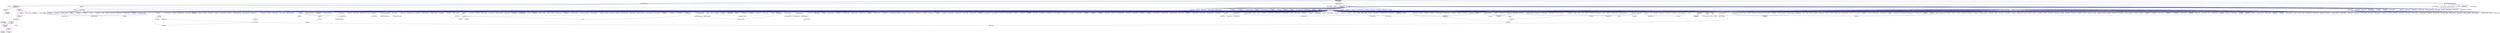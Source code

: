 digraph "iterator_facade.hpp"
{
  edge [fontname="Helvetica",fontsize="10",labelfontname="Helvetica",labelfontsize="10"];
  node [fontname="Helvetica",fontsize="10",shape=record];
  Node23 [label="iterator_facade.hpp",height=0.2,width=0.4,color="black", fillcolor="grey75", style="filled", fontcolor="black"];
  Node23 -> Node24 [dir="back",color="midnightblue",fontsize="10",style="solid",fontname="Helvetica"];
  Node24 [label="partitioned_vector\l_segmented_iterator.hpp",height=0.2,width=0.4,color="black", fillcolor="white", style="filled",URL="$dc/dea/partitioned__vector__segmented__iterator_8hpp.html"];
  Node24 -> Node25 [dir="back",color="midnightblue",fontsize="10",style="solid",fontname="Helvetica"];
  Node25 [label="view_element.hpp",height=0.2,width=0.4,color="black", fillcolor="white", style="filled",URL="$de/d49/view__element_8hpp.html"];
  Node25 -> Node26 [dir="back",color="midnightblue",fontsize="10",style="solid",fontname="Helvetica"];
  Node26 [label="partitioned_vector\l_local_view_iterator.hpp",height=0.2,width=0.4,color="black", fillcolor="white", style="filled",URL="$d2/dd5/partitioned__vector__local__view__iterator_8hpp.html"];
  Node26 -> Node27 [dir="back",color="midnightblue",fontsize="10",style="solid",fontname="Helvetica"];
  Node27 [label="partitioned_vector\l_local_view.hpp",height=0.2,width=0.4,color="black", fillcolor="white", style="filled",URL="$d3/de6/partitioned__vector__local__view_8hpp.html"];
  Node27 -> Node28 [dir="back",color="midnightblue",fontsize="10",style="solid",fontname="Helvetica"];
  Node28 [label="partitioned_vector\l_view.hpp",height=0.2,width=0.4,color="red", fillcolor="white", style="filled",URL="$d9/db2/include_2partitioned__vector__view_8hpp.html"];
  Node28 -> Node29 [dir="back",color="midnightblue",fontsize="10",style="solid",fontname="Helvetica"];
  Node29 [label="partitioned_vector\l_subview.cpp",height=0.2,width=0.4,color="black", fillcolor="white", style="filled",URL="$dc/d09/partitioned__vector__subview_8cpp.html"];
  Node28 -> Node30 [dir="back",color="midnightblue",fontsize="10",style="solid",fontname="Helvetica"];
  Node30 [label="partitioned_vector\l_view.cpp",height=0.2,width=0.4,color="black", fillcolor="white", style="filled",URL="$d9/dcf/partitioned__vector__view_8cpp.html"];
  Node27 -> Node29 [dir="back",color="midnightblue",fontsize="10",style="solid",fontname="Helvetica"];
  Node27 -> Node30 [dir="back",color="midnightblue",fontsize="10",style="solid",fontname="Helvetica"];
  Node25 -> Node32 [dir="back",color="midnightblue",fontsize="10",style="solid",fontname="Helvetica"];
  Node32 [label="partitioned_vector\l_view_iterator.hpp",height=0.2,width=0.4,color="black", fillcolor="white", style="filled",URL="$df/d4b/partitioned__vector__view__iterator_8hpp.html"];
  Node32 -> Node33 [dir="back",color="midnightblue",fontsize="10",style="solid",fontname="Helvetica"];
  Node33 [label="partitioned_vector\l_view.hpp",height=0.2,width=0.4,color="black", fillcolor="white", style="filled",URL="$da/dc2/components_2containers_2partitioned__vector_2partitioned__vector__view_8hpp.html"];
  Node33 -> Node34 [dir="back",color="midnightblue",fontsize="10",style="solid",fontname="Helvetica"];
  Node34 [label="coarray.hpp",height=0.2,width=0.4,color="red", fillcolor="white", style="filled",URL="$d0/da7/coarray_8hpp.html"];
  Node33 -> Node27 [dir="back",color="midnightblue",fontsize="10",style="solid",fontname="Helvetica"];
  Node33 -> Node28 [dir="back",color="midnightblue",fontsize="10",style="solid",fontname="Helvetica"];
  Node33 -> Node29 [dir="back",color="midnightblue",fontsize="10",style="solid",fontname="Helvetica"];
  Node33 -> Node30 [dir="back",color="midnightblue",fontsize="10",style="solid",fontname="Helvetica"];
  Node24 -> Node37 [dir="back",color="midnightblue",fontsize="10",style="solid",fontname="Helvetica"];
  Node37 [label="partitioned_vector\l_decl.hpp",height=0.2,width=0.4,color="black", fillcolor="white", style="filled",URL="$d2/d77/partitioned__vector__decl_8hpp.html"];
  Node37 -> Node38 [dir="back",color="midnightblue",fontsize="10",style="solid",fontname="Helvetica"];
  Node38 [label="partitioned_vector.hpp",height=0.2,width=0.4,color="red", fillcolor="white", style="filled",URL="$dc/d76/components_2containers_2partitioned__vector_2partitioned__vector_8hpp.html"];
  Node38 -> Node34 [dir="back",color="midnightblue",fontsize="10",style="solid",fontname="Helvetica"];
  Node38 -> Node33 [dir="back",color="midnightblue",fontsize="10",style="solid",fontname="Helvetica"];
  Node37 -> Node54 [dir="back",color="midnightblue",fontsize="10",style="solid",fontname="Helvetica"];
  Node54 [label="partitioned_vector\l_component_impl.hpp",height=0.2,width=0.4,color="red", fillcolor="white", style="filled",URL="$d1/d79/partitioned__vector__component__impl_8hpp.html"];
  Node54 -> Node56 [dir="back",color="midnightblue",fontsize="10",style="solid",fontname="Helvetica"];
  Node56 [label="partitioned_vector\l_impl.hpp",height=0.2,width=0.4,color="black", fillcolor="white", style="filled",URL="$d0/db1/partitioned__vector__impl_8hpp.html"];
  Node56 -> Node38 [dir="back",color="midnightblue",fontsize="10",style="solid",fontname="Helvetica"];
  Node37 -> Node56 [dir="back",color="midnightblue",fontsize="10",style="solid",fontname="Helvetica"];
  Node37 -> Node57 [dir="back",color="midnightblue",fontsize="10",style="solid",fontname="Helvetica"];
  Node57 [label="partitioned_vector\l_predef.hpp",height=0.2,width=0.4,color="red", fillcolor="white", style="filled",URL="$d4/dc4/components_2containers_2partitioned__vector_2partitioned__vector__predef_8hpp.html"];
  Node37 -> Node71 [dir="back",color="midnightblue",fontsize="10",style="solid",fontname="Helvetica"];
  Node71 [label="partitioned_vector.hpp",height=0.2,width=0.4,color="red", fillcolor="white", style="filled",URL="$de/d3e/runtime_2serialization_2partitioned__vector_8hpp.html"];
  Node24 -> Node56 [dir="back",color="midnightblue",fontsize="10",style="solid",fontname="Helvetica"];
  Node24 -> Node33 [dir="back",color="midnightblue",fontsize="10",style="solid",fontname="Helvetica"];
  Node24 -> Node32 [dir="back",color="midnightblue",fontsize="10",style="solid",fontname="Helvetica"];
  Node23 -> Node109 [dir="back",color="midnightblue",fontsize="10",style="solid",fontname="Helvetica"];
  Node109 [label="util.hpp",height=0.2,width=0.4,color="black", fillcolor="white", style="filled",URL="$df/d72/include_2util_8hpp.html"];
  Node109 -> Node110 [dir="back",color="midnightblue",fontsize="10",style="solid",fontname="Helvetica"];
  Node110 [label="1d_stencil_4_throttle.cpp",height=0.2,width=0.4,color="black", fillcolor="white", style="filled",URL="$d6/de5/1d__stencil__4__throttle_8cpp.html"];
  Node109 -> Node111 [dir="back",color="midnightblue",fontsize="10",style="solid",fontname="Helvetica"];
  Node111 [label="allgather_and_gate.hpp",height=0.2,width=0.4,color="black", fillcolor="white", style="filled",URL="$d9/dbb/allgather__and__gate_8hpp.html"];
  Node111 -> Node112 [dir="back",color="midnightblue",fontsize="10",style="solid",fontname="Helvetica"];
  Node112 [label="allgather_module.cpp",height=0.2,width=0.4,color="black", fillcolor="white", style="filled",URL="$df/de4/allgather__module_8cpp.html"];
  Node111 -> Node113 [dir="back",color="midnightblue",fontsize="10",style="solid",fontname="Helvetica"];
  Node113 [label="allgather_and_gate.cpp",height=0.2,width=0.4,color="black", fillcolor="white", style="filled",URL="$d1/d56/allgather__and__gate_8cpp.html"];
  Node111 -> Node114 [dir="back",color="midnightblue",fontsize="10",style="solid",fontname="Helvetica"];
  Node114 [label="ag_client.cpp",height=0.2,width=0.4,color="black", fillcolor="white", style="filled",URL="$d4/d5d/ag__client_8cpp.html"];
  Node109 -> Node113 [dir="back",color="midnightblue",fontsize="10",style="solid",fontname="Helvetica"];
  Node109 -> Node115 [dir="back",color="midnightblue",fontsize="10",style="solid",fontname="Helvetica"];
  Node115 [label="apex_balance.cpp",height=0.2,width=0.4,color="black", fillcolor="white", style="filled",URL="$d4/d8e/apex__balance_8cpp.html"];
  Node109 -> Node116 [dir="back",color="midnightblue",fontsize="10",style="solid",fontname="Helvetica"];
  Node116 [label="apex_fibonacci.cpp",height=0.2,width=0.4,color="black", fillcolor="white", style="filled",URL="$de/de1/apex__fibonacci_8cpp.html"];
  Node109 -> Node117 [dir="back",color="midnightblue",fontsize="10",style="solid",fontname="Helvetica"];
  Node117 [label="apex_policy_engine\l_active_thread_count.cpp",height=0.2,width=0.4,color="black", fillcolor="white", style="filled",URL="$d5/d01/apex__policy__engine__active__thread__count_8cpp.html"];
  Node109 -> Node118 [dir="back",color="midnightblue",fontsize="10",style="solid",fontname="Helvetica"];
  Node118 [label="apex_policy_engine\l_events.cpp",height=0.2,width=0.4,color="black", fillcolor="white", style="filled",URL="$df/d0f/apex__policy__engine__events_8cpp.html"];
  Node109 -> Node119 [dir="back",color="midnightblue",fontsize="10",style="solid",fontname="Helvetica"];
  Node119 [label="apex_policy_engine\l_periodic.cpp",height=0.2,width=0.4,color="black", fillcolor="white", style="filled",URL="$d5/d7b/apex__policy__engine__periodic_8cpp.html"];
  Node109 -> Node120 [dir="back",color="midnightblue",fontsize="10",style="solid",fontname="Helvetica"];
  Node120 [label="async_io_low_level.cpp",height=0.2,width=0.4,color="black", fillcolor="white", style="filled",URL="$dc/d10/async__io__low__level_8cpp.html"];
  Node109 -> Node121 [dir="back",color="midnightblue",fontsize="10",style="solid",fontname="Helvetica"];
  Node121 [label="sine.cpp",height=0.2,width=0.4,color="black", fillcolor="white", style="filled",URL="$d5/dd8/sine_8cpp.html"];
  Node109 -> Node122 [dir="back",color="midnightblue",fontsize="10",style="solid",fontname="Helvetica"];
  Node122 [label="factorial.cpp",height=0.2,width=0.4,color="black", fillcolor="white", style="filled",URL="$d9/d00/factorial_8cpp.html"];
  Node109 -> Node123 [dir="back",color="midnightblue",fontsize="10",style="solid",fontname="Helvetica"];
  Node123 [label="fibonacci.cpp",height=0.2,width=0.4,color="black", fillcolor="white", style="filled",URL="$d9/d89/fibonacci_8cpp.html"];
  Node109 -> Node124 [dir="back",color="midnightblue",fontsize="10",style="solid",fontname="Helvetica"];
  Node124 [label="fibonacci_await.cpp",height=0.2,width=0.4,color="black", fillcolor="white", style="filled",URL="$dc/d1c/fibonacci__await_8cpp.html"];
  Node109 -> Node125 [dir="back",color="midnightblue",fontsize="10",style="solid",fontname="Helvetica"];
  Node125 [label="fibonacci_dataflow.cpp",height=0.2,width=0.4,color="black", fillcolor="white", style="filled",URL="$df/d3d/fibonacci__dataflow_8cpp.html"];
  Node109 -> Node126 [dir="back",color="midnightblue",fontsize="10",style="solid",fontname="Helvetica"];
  Node126 [label="fibonacci_futures.cpp",height=0.2,width=0.4,color="black", fillcolor="white", style="filled",URL="$d6/de3/fibonacci__futures_8cpp.html"];
  Node109 -> Node127 [dir="back",color="midnightblue",fontsize="10",style="solid",fontname="Helvetica"];
  Node127 [label="fibonacci_futures_distributed.cpp",height=0.2,width=0.4,color="black", fillcolor="white", style="filled",URL="$d1/dc9/fibonacci__futures__distributed_8cpp.html"];
  Node109 -> Node128 [dir="back",color="midnightblue",fontsize="10",style="solid",fontname="Helvetica"];
  Node128 [label="fibonacci_one.cpp",height=0.2,width=0.4,color="black", fillcolor="white", style="filled",URL="$d8/d78/fibonacci__one_8cpp.html"];
  Node109 -> Node129 [dir="back",color="midnightblue",fontsize="10",style="solid",fontname="Helvetica"];
  Node129 [label="fractals.cpp",height=0.2,width=0.4,color="black", fillcolor="white", style="filled",URL="$d8/d58/fractals_8cpp.html"];
  Node109 -> Node130 [dir="back",color="midnightblue",fontsize="10",style="solid",fontname="Helvetica"];
  Node130 [label="fractals_executor.cpp",height=0.2,width=0.4,color="black", fillcolor="white", style="filled",URL="$d9/da9/fractals__executor_8cpp.html"];
  Node109 -> Node86 [dir="back",color="midnightblue",fontsize="10",style="solid",fontname="Helvetica"];
  Node86 [label="fractals_struct.cpp",height=0.2,width=0.4,color="black", fillcolor="white", style="filled",URL="$d8/d2f/fractals__struct_8cpp.html"];
  Node109 -> Node131 [dir="back",color="midnightblue",fontsize="10",style="solid",fontname="Helvetica"];
  Node131 [label="interval_timer.cpp",height=0.2,width=0.4,color="black", fillcolor="white", style="filled",URL="$de/df1/examples_2quickstart_2interval__timer_8cpp.html"];
  Node109 -> Node88 [dir="back",color="midnightblue",fontsize="10",style="solid",fontname="Helvetica"];
  Node88 [label="sierpinski.cpp",height=0.2,width=0.4,color="black", fillcolor="white", style="filled",URL="$d3/d7e/sierpinski_8cpp.html"];
  Node109 -> Node132 [dir="back",color="midnightblue",fontsize="10",style="solid",fontname="Helvetica"];
  Node132 [label="spell_check_file.cpp",height=0.2,width=0.4,color="black", fillcolor="white", style="filled",URL="$df/df7/spell__check__file_8cpp.html"];
  Node109 -> Node133 [dir="back",color="midnightblue",fontsize="10",style="solid",fontname="Helvetica"];
  Node133 [label="spell_check_simple.cpp",height=0.2,width=0.4,color="black", fillcolor="white", style="filled",URL="$dd/d54/spell__check__simple_8cpp.html"];
  Node109 -> Node134 [dir="back",color="midnightblue",fontsize="10",style="solid",fontname="Helvetica"];
  Node134 [label="thread_aware_timer.cpp",height=0.2,width=0.4,color="black", fillcolor="white", style="filled",URL="$df/d11/examples_2thread__aware__timer_2thread__aware__timer_8cpp.html"];
  Node109 -> Node135 [dir="back",color="midnightblue",fontsize="10",style="solid",fontname="Helvetica"];
  Node135 [label="hpx.hpp",height=0.2,width=0.4,color="red", fillcolor="white", style="filled",URL="$d0/daa/hpx_8hpp.html"];
  Node135 -> Node136 [dir="back",color="midnightblue",fontsize="10",style="solid",fontname="Helvetica"];
  Node136 [label="1d_stencil_1.cpp",height=0.2,width=0.4,color="black", fillcolor="white", style="filled",URL="$d2/db1/1d__stencil__1_8cpp.html"];
  Node135 -> Node137 [dir="back",color="midnightblue",fontsize="10",style="solid",fontname="Helvetica"];
  Node137 [label="1d_stencil_2.cpp",height=0.2,width=0.4,color="black", fillcolor="white", style="filled",URL="$d3/dd1/1d__stencil__2_8cpp.html"];
  Node135 -> Node138 [dir="back",color="midnightblue",fontsize="10",style="solid",fontname="Helvetica"];
  Node138 [label="1d_stencil_3.cpp",height=0.2,width=0.4,color="black", fillcolor="white", style="filled",URL="$db/d19/1d__stencil__3_8cpp.html"];
  Node135 -> Node139 [dir="back",color="midnightblue",fontsize="10",style="solid",fontname="Helvetica"];
  Node139 [label="1d_stencil_4.cpp",height=0.2,width=0.4,color="black", fillcolor="white", style="filled",URL="$d1/d7d/1d__stencil__4_8cpp.html"];
  Node135 -> Node140 [dir="back",color="midnightblue",fontsize="10",style="solid",fontname="Helvetica"];
  Node140 [label="1d_stencil_4_parallel.cpp",height=0.2,width=0.4,color="black", fillcolor="white", style="filled",URL="$d6/d05/1d__stencil__4__parallel_8cpp.html"];
  Node135 -> Node141 [dir="back",color="midnightblue",fontsize="10",style="solid",fontname="Helvetica"];
  Node141 [label="1d_stencil_4_repart.cpp",height=0.2,width=0.4,color="black", fillcolor="white", style="filled",URL="$d0/d6b/1d__stencil__4__repart_8cpp.html"];
  Node135 -> Node110 [dir="back",color="midnightblue",fontsize="10",style="solid",fontname="Helvetica"];
  Node135 -> Node142 [dir="back",color="midnightblue",fontsize="10",style="solid",fontname="Helvetica"];
  Node142 [label="1d_stencil_5.cpp",height=0.2,width=0.4,color="black", fillcolor="white", style="filled",URL="$d7/d2a/1d__stencil__5_8cpp.html"];
  Node135 -> Node143 [dir="back",color="midnightblue",fontsize="10",style="solid",fontname="Helvetica"];
  Node143 [label="1d_stencil_6.cpp",height=0.2,width=0.4,color="black", fillcolor="white", style="filled",URL="$db/de7/1d__stencil__6_8cpp.html"];
  Node135 -> Node144 [dir="back",color="midnightblue",fontsize="10",style="solid",fontname="Helvetica"];
  Node144 [label="1d_stencil_7.cpp",height=0.2,width=0.4,color="black", fillcolor="white", style="filled",URL="$d4/d5a/1d__stencil__7_8cpp.html"];
  Node135 -> Node145 [dir="back",color="midnightblue",fontsize="10",style="solid",fontname="Helvetica"];
  Node145 [label="1d_stencil_8.cpp",height=0.2,width=0.4,color="black", fillcolor="white", style="filled",URL="$df/de0/1d__stencil__8_8cpp.html"];
  Node135 -> Node146 [dir="back",color="midnightblue",fontsize="10",style="solid",fontname="Helvetica"];
  Node146 [label="accumulator.cpp",height=0.2,width=0.4,color="black", fillcolor="white", style="filled",URL="$d1/d81/accumulator_8cpp.html"];
  Node135 -> Node147 [dir="back",color="midnightblue",fontsize="10",style="solid",fontname="Helvetica"];
  Node147 [label="accumulator.hpp",height=0.2,width=0.4,color="red", fillcolor="white", style="filled",URL="$d4/d9d/server_2accumulator_8hpp.html"];
  Node147 -> Node146 [dir="back",color="midnightblue",fontsize="10",style="solid",fontname="Helvetica"];
  Node135 -> Node150 [dir="back",color="midnightblue",fontsize="10",style="solid",fontname="Helvetica"];
  Node150 [label="template_function_accumulator.hpp",height=0.2,width=0.4,color="black", fillcolor="white", style="filled",URL="$d7/da6/server_2template__function__accumulator_8hpp.html"];
  Node150 -> Node73 [dir="back",color="midnightblue",fontsize="10",style="solid",fontname="Helvetica"];
  Node73 [label="template_function_accumulator.cpp",height=0.2,width=0.4,color="black", fillcolor="white", style="filled",URL="$d5/d02/template__function__accumulator_8cpp.html"];
  Node150 -> Node151 [dir="back",color="midnightblue",fontsize="10",style="solid",fontname="Helvetica"];
  Node151 [label="template_function_accumulator.hpp",height=0.2,width=0.4,color="red", fillcolor="white", style="filled",URL="$d3/de9/template__function__accumulator_8hpp.html"];
  Node135 -> Node153 [dir="back",color="midnightblue",fontsize="10",style="solid",fontname="Helvetica"];
  Node153 [label="template_accumulator.cpp",height=0.2,width=0.4,color="black", fillcolor="white", style="filled",URL="$d0/d4a/template__accumulator_8cpp.html"];
  Node135 -> Node73 [dir="back",color="midnightblue",fontsize="10",style="solid",fontname="Helvetica"];
  Node135 -> Node151 [dir="back",color="midnightblue",fontsize="10",style="solid",fontname="Helvetica"];
  Node135 -> Node112 [dir="back",color="midnightblue",fontsize="10",style="solid",fontname="Helvetica"];
  Node135 -> Node154 [dir="back",color="midnightblue",fontsize="10",style="solid",fontname="Helvetica"];
  Node154 [label="allgather.cpp",height=0.2,width=0.4,color="black", fillcolor="white", style="filled",URL="$d7/d06/allgather_8cpp.html"];
  Node135 -> Node113 [dir="back",color="midnightblue",fontsize="10",style="solid",fontname="Helvetica"];
  Node135 -> Node114 [dir="back",color="midnightblue",fontsize="10",style="solid",fontname="Helvetica"];
  Node135 -> Node155 [dir="back",color="midnightblue",fontsize="10",style="solid",fontname="Helvetica"];
  Node155 [label="hpx_thread_phase.cpp",height=0.2,width=0.4,color="black", fillcolor="white", style="filled",URL="$d5/dca/hpx__thread__phase_8cpp.html"];
  Node135 -> Node156 [dir="back",color="midnightblue",fontsize="10",style="solid",fontname="Helvetica"];
  Node156 [label="os_thread_num.cpp",height=0.2,width=0.4,color="black", fillcolor="white", style="filled",URL="$d2/dfb/os__thread__num_8cpp.html"];
  Node135 -> Node74 [dir="back",color="midnightblue",fontsize="10",style="solid",fontname="Helvetica"];
  Node74 [label="cancelable_action.cpp",height=0.2,width=0.4,color="black", fillcolor="white", style="filled",URL="$d5/d0c/cancelable__action_8cpp.html"];
  Node135 -> Node157 [dir="back",color="midnightblue",fontsize="10",style="solid",fontname="Helvetica"];
  Node157 [label="cancelable_action.hpp",height=0.2,width=0.4,color="black", fillcolor="white", style="filled",URL="$d5/d4d/server_2cancelable__action_8hpp.html"];
  Node157 -> Node74 [dir="back",color="midnightblue",fontsize="10",style="solid",fontname="Helvetica"];
  Node157 -> Node158 [dir="back",color="midnightblue",fontsize="10",style="solid",fontname="Helvetica"];
  Node158 [label="cancelable_action.hpp",height=0.2,width=0.4,color="red", fillcolor="white", style="filled",URL="$d0/da3/stubs_2cancelable__action_8hpp.html"];
  Node135 -> Node158 [dir="back",color="midnightblue",fontsize="10",style="solid",fontname="Helvetica"];
  Node135 -> Node160 [dir="back",color="midnightblue",fontsize="10",style="solid",fontname="Helvetica"];
  Node160 [label="cancelable_action_client.cpp",height=0.2,width=0.4,color="black", fillcolor="white", style="filled",URL="$d1/db8/cancelable__action__client_8cpp.html"];
  Node135 -> Node161 [dir="back",color="midnightblue",fontsize="10",style="solid",fontname="Helvetica"];
  Node161 [label="cublas_matmul.cpp",height=0.2,width=0.4,color="black", fillcolor="white", style="filled",URL="$dd/d84/cublas__matmul_8cpp.html"];
  Node135 -> Node162 [dir="back",color="midnightblue",fontsize="10",style="solid",fontname="Helvetica"];
  Node162 [label="win_perf_counters.cpp",height=0.2,width=0.4,color="black", fillcolor="white", style="filled",URL="$d8/d11/win__perf__counters_8cpp.html"];
  Node135 -> Node163 [dir="back",color="midnightblue",fontsize="10",style="solid",fontname="Helvetica"];
  Node163 [label="win_perf_counters.hpp",height=0.2,width=0.4,color="black", fillcolor="white", style="filled",URL="$d5/da7/win__perf__counters_8hpp.html"];
  Node135 -> Node75 [dir="back",color="midnightblue",fontsize="10",style="solid",fontname="Helvetica"];
  Node75 [label="hello_world_component.hpp",height=0.2,width=0.4,color="red", fillcolor="white", style="filled",URL="$df/df0/hello__world__component_8hpp.html"];
  Node135 -> Node82 [dir="back",color="midnightblue",fontsize="10",style="solid",fontname="Helvetica"];
  Node82 [label="interpolate1d.cpp",height=0.2,width=0.4,color="black", fillcolor="white", style="filled",URL="$d0/d05/interpolate1d_8cpp.html"];
  Node135 -> Node81 [dir="back",color="midnightblue",fontsize="10",style="solid",fontname="Helvetica"];
  Node81 [label="partition.hpp",height=0.2,width=0.4,color="black", fillcolor="white", style="filled",URL="$d0/d7a/examples_2interpolate1d_2interpolate1d_2partition_8hpp.html"];
  Node81 -> Node82 [dir="back",color="midnightblue",fontsize="10",style="solid",fontname="Helvetica"];
  Node81 -> Node83 [dir="back",color="midnightblue",fontsize="10",style="solid",fontname="Helvetica"];
  Node83 [label="interpolate1d.hpp",height=0.2,width=0.4,color="red", fillcolor="white", style="filled",URL="$d4/dc7/interpolate1d_8hpp.html"];
  Node83 -> Node82 [dir="back",color="midnightblue",fontsize="10",style="solid",fontname="Helvetica"];
  Node135 -> Node80 [dir="back",color="midnightblue",fontsize="10",style="solid",fontname="Helvetica"];
  Node80 [label="partition.hpp",height=0.2,width=0.4,color="black", fillcolor="white", style="filled",URL="$d0/dff/examples_2interpolate1d_2interpolate1d_2server_2partition_8hpp.html"];
  Node80 -> Node81 [dir="back",color="midnightblue",fontsize="10",style="solid",fontname="Helvetica"];
  Node80 -> Node85 [dir="back",color="midnightblue",fontsize="10",style="solid",fontname="Helvetica"];
  Node85 [label="partition.cpp",height=0.2,width=0.4,color="black", fillcolor="white", style="filled",URL="$d0/d4f/examples_2interpolate1d_2interpolate1d_2server_2partition_8cpp.html"];
  Node135 -> Node83 [dir="back",color="midnightblue",fontsize="10",style="solid",fontname="Helvetica"];
  Node135 -> Node164 [dir="back",color="midnightblue",fontsize="10",style="solid",fontname="Helvetica"];
  Node164 [label="read_values.cpp",height=0.2,width=0.4,color="black", fillcolor="white", style="filled",URL="$d0/d8c/interpolate1d_2interpolate1d_2read__values_8cpp.html"];
  Node135 -> Node85 [dir="back",color="midnightblue",fontsize="10",style="solid",fontname="Helvetica"];
  Node135 -> Node165 [dir="back",color="midnightblue",fontsize="10",style="solid",fontname="Helvetica"];
  Node165 [label="jacobi.cpp",height=0.2,width=0.4,color="black", fillcolor="white", style="filled",URL="$d2/d27/jacobi_8cpp.html"];
  Node135 -> Node166 [dir="back",color="midnightblue",fontsize="10",style="solid",fontname="Helvetica"];
  Node166 [label="grid.cpp",height=0.2,width=0.4,color="black", fillcolor="white", style="filled",URL="$d6/d1b/jacobi__component_2grid_8cpp.html"];
  Node135 -> Node167 [dir="back",color="midnightblue",fontsize="10",style="solid",fontname="Helvetica"];
  Node167 [label="row.cpp",height=0.2,width=0.4,color="black", fillcolor="white", style="filled",URL="$d3/d86/server_2row_8cpp.html"];
  Node135 -> Node168 [dir="back",color="midnightblue",fontsize="10",style="solid",fontname="Helvetica"];
  Node168 [label="solver.cpp",height=0.2,width=0.4,color="black", fillcolor="white", style="filled",URL="$d6/d94/solver_8cpp.html"];
  Node135 -> Node169 [dir="back",color="midnightblue",fontsize="10",style="solid",fontname="Helvetica"];
  Node169 [label="stencil_iterator.cpp",height=0.2,width=0.4,color="black", fillcolor="white", style="filled",URL="$d6/de1/server_2stencil__iterator_8cpp.html"];
  Node135 -> Node170 [dir="back",color="midnightblue",fontsize="10",style="solid",fontname="Helvetica"];
  Node170 [label="stencil_iterator.cpp",height=0.2,width=0.4,color="black", fillcolor="white", style="filled",URL="$d7/d71/stencil__iterator_8cpp.html"];
  Node135 -> Node171 [dir="back",color="midnightblue",fontsize="10",style="solid",fontname="Helvetica"];
  Node171 [label="jacobi.cpp",height=0.2,width=0.4,color="black", fillcolor="white", style="filled",URL="$d3/d44/smp_2jacobi_8cpp.html"];
  Node135 -> Node172 [dir="back",color="midnightblue",fontsize="10",style="solid",fontname="Helvetica"];
  Node172 [label="jacobi_hpx.cpp",height=0.2,width=0.4,color="black", fillcolor="white", style="filled",URL="$d8/d72/jacobi__hpx_8cpp.html"];
  Node135 -> Node173 [dir="back",color="midnightblue",fontsize="10",style="solid",fontname="Helvetica"];
  Node173 [label="jacobi_nonuniform.cpp",height=0.2,width=0.4,color="black", fillcolor="white", style="filled",URL="$dd/ddc/jacobi__nonuniform_8cpp.html"];
  Node135 -> Node174 [dir="back",color="midnightblue",fontsize="10",style="solid",fontname="Helvetica"];
  Node174 [label="jacobi_nonuniform_hpx.cpp",height=0.2,width=0.4,color="black", fillcolor="white", style="filled",URL="$de/d56/jacobi__nonuniform__hpx_8cpp.html"];
  Node135 -> Node175 [dir="back",color="midnightblue",fontsize="10",style="solid",fontname="Helvetica"];
  Node175 [label="nqueen.cpp",height=0.2,width=0.4,color="black", fillcolor="white", style="filled",URL="$db/dca/nqueen_8cpp.html"];
  Node135 -> Node176 [dir="back",color="midnightblue",fontsize="10",style="solid",fontname="Helvetica"];
  Node176 [label="nqueen.hpp",height=0.2,width=0.4,color="red", fillcolor="white", style="filled",URL="$de/d58/server_2nqueen_8hpp.html"];
  Node176 -> Node175 [dir="back",color="midnightblue",fontsize="10",style="solid",fontname="Helvetica"];
  Node135 -> Node179 [dir="back",color="midnightblue",fontsize="10",style="solid",fontname="Helvetica"];
  Node179 [label="nqueen_client.cpp",height=0.2,width=0.4,color="black", fillcolor="white", style="filled",URL="$d3/d5e/nqueen__client_8cpp.html"];
  Node135 -> Node180 [dir="back",color="midnightblue",fontsize="10",style="solid",fontname="Helvetica"];
  Node180 [label="sine.cpp",height=0.2,width=0.4,color="black", fillcolor="white", style="filled",URL="$d3/d0d/server_2sine_8cpp.html"];
  Node135 -> Node181 [dir="back",color="midnightblue",fontsize="10",style="solid",fontname="Helvetica"];
  Node181 [label="sine.hpp",height=0.2,width=0.4,color="black", fillcolor="white", style="filled",URL="$d8/dac/sine_8hpp.html"];
  Node181 -> Node180 [dir="back",color="midnightblue",fontsize="10",style="solid",fontname="Helvetica"];
  Node181 -> Node121 [dir="back",color="midnightblue",fontsize="10",style="solid",fontname="Helvetica"];
  Node135 -> Node121 [dir="back",color="midnightblue",fontsize="10",style="solid",fontname="Helvetica"];
  Node135 -> Node182 [dir="back",color="midnightblue",fontsize="10",style="solid",fontname="Helvetica"];
  Node182 [label="sine_client.cpp",height=0.2,width=0.4,color="black", fillcolor="white", style="filled",URL="$db/d62/sine__client_8cpp.html"];
  Node135 -> Node183 [dir="back",color="midnightblue",fontsize="10",style="solid",fontname="Helvetica"];
  Node183 [label="qt.cpp",height=0.2,width=0.4,color="black", fillcolor="white", style="filled",URL="$df/d90/qt_8cpp.html"];
  Node135 -> Node184 [dir="back",color="midnightblue",fontsize="10",style="solid",fontname="Helvetica"];
  Node184 [label="queue_client.cpp",height=0.2,width=0.4,color="black", fillcolor="white", style="filled",URL="$d7/d96/queue__client_8cpp.html"];
  Node135 -> Node185 [dir="back",color="midnightblue",fontsize="10",style="solid",fontname="Helvetica"];
  Node185 [label="customize_async.cpp",height=0.2,width=0.4,color="black", fillcolor="white", style="filled",URL="$d0/d82/customize__async_8cpp.html"];
  Node135 -> Node186 [dir="back",color="midnightblue",fontsize="10",style="solid",fontname="Helvetica"];
  Node186 [label="data_actions.cpp",height=0.2,width=0.4,color="black", fillcolor="white", style="filled",URL="$dc/d68/data__actions_8cpp.html"];
  Node135 -> Node187 [dir="back",color="midnightblue",fontsize="10",style="solid",fontname="Helvetica"];
  Node187 [label="error_handling.cpp",height=0.2,width=0.4,color="black", fillcolor="white", style="filled",URL="$d9/d96/error__handling_8cpp.html"];
  Node135 -> Node188 [dir="back",color="midnightblue",fontsize="10",style="solid",fontname="Helvetica"];
  Node188 [label="event_synchronization.cpp",height=0.2,width=0.4,color="black", fillcolor="white", style="filled",URL="$d0/d35/event__synchronization_8cpp.html"];
  Node135 -> Node122 [dir="back",color="midnightblue",fontsize="10",style="solid",fontname="Helvetica"];
  Node135 -> Node189 [dir="back",color="midnightblue",fontsize="10",style="solid",fontname="Helvetica"];
  Node189 [label="file_serialization.cpp",height=0.2,width=0.4,color="black", fillcolor="white", style="filled",URL="$de/d58/file__serialization_8cpp.html"];
  Node135 -> Node190 [dir="back",color="midnightblue",fontsize="10",style="solid",fontname="Helvetica"];
  Node190 [label="init_globally.cpp",height=0.2,width=0.4,color="black", fillcolor="white", style="filled",URL="$d6/dad/init__globally_8cpp.html"];
  Node135 -> Node191 [dir="back",color="midnightblue",fontsize="10",style="solid",fontname="Helvetica"];
  Node191 [label="interest_calculator.cpp",height=0.2,width=0.4,color="black", fillcolor="white", style="filled",URL="$d2/d86/interest__calculator_8cpp.html"];
  Node135 -> Node192 [dir="back",color="midnightblue",fontsize="10",style="solid",fontname="Helvetica"];
  Node192 [label="non_atomic_rma.cpp",height=0.2,width=0.4,color="black", fillcolor="white", style="filled",URL="$d7/d8b/non__atomic__rma_8cpp.html"];
  Node135 -> Node40 [dir="back",color="midnightblue",fontsize="10",style="solid",fontname="Helvetica"];
  Node40 [label="partitioned_vector\l_spmd_foreach.cpp",height=0.2,width=0.4,color="black", fillcolor="white", style="filled",URL="$db/d7c/partitioned__vector__spmd__foreach_8cpp.html"];
  Node135 -> Node193 [dir="back",color="midnightblue",fontsize="10",style="solid",fontname="Helvetica"];
  Node193 [label="pipeline1.cpp",height=0.2,width=0.4,color="black", fillcolor="white", style="filled",URL="$d5/d77/pipeline1_8cpp.html"];
  Node135 -> Node194 [dir="back",color="midnightblue",fontsize="10",style="solid",fontname="Helvetica"];
  Node194 [label="quicksort.cpp",height=0.2,width=0.4,color="black", fillcolor="white", style="filled",URL="$d3/d1e/quicksort_8cpp.html"];
  Node135 -> Node195 [dir="back",color="midnightblue",fontsize="10",style="solid",fontname="Helvetica"];
  Node195 [label="receive_buffer.cpp",height=0.2,width=0.4,color="black", fillcolor="white", style="filled",URL="$d7/d10/receive__buffer_8cpp.html"];
  Node135 -> Node196 [dir="back",color="midnightblue",fontsize="10",style="solid",fontname="Helvetica"];
  Node196 [label="safe_object.cpp",height=0.2,width=0.4,color="black", fillcolor="white", style="filled",URL="$dd/d52/safe__object_8cpp.html"];
  Node135 -> Node197 [dir="back",color="midnightblue",fontsize="10",style="solid",fontname="Helvetica"];
  Node197 [label="sort_by_key_demo.cpp",height=0.2,width=0.4,color="black", fillcolor="white", style="filled",URL="$da/d20/sort__by__key__demo_8cpp.html"];
  Node135 -> Node198 [dir="back",color="midnightblue",fontsize="10",style="solid",fontname="Helvetica"];
  Node198 [label="timed_wake.cpp",height=0.2,width=0.4,color="black", fillcolor="white", style="filled",URL="$d8/df9/timed__wake_8cpp.html"];
  Node135 -> Node199 [dir="back",color="midnightblue",fontsize="10",style="solid",fontname="Helvetica"];
  Node199 [label="vector_counting_dotproduct.cpp",height=0.2,width=0.4,color="black", fillcolor="white", style="filled",URL="$df/de9/vector__counting__dotproduct_8cpp.html"];
  Node135 -> Node200 [dir="back",color="midnightblue",fontsize="10",style="solid",fontname="Helvetica"];
  Node200 [label="vector_zip_dotproduct.cpp",height=0.2,width=0.4,color="black", fillcolor="white", style="filled",URL="$dc/d18/vector__zip__dotproduct_8cpp.html"];
  Node135 -> Node201 [dir="back",color="midnightblue",fontsize="10",style="solid",fontname="Helvetica"];
  Node201 [label="zerocopy_rdma.cpp",height=0.2,width=0.4,color="black", fillcolor="white", style="filled",URL="$d1/dad/zerocopy__rdma_8cpp.html"];
  Node135 -> Node202 [dir="back",color="midnightblue",fontsize="10",style="solid",fontname="Helvetica"];
  Node202 [label="random_mem_access.cpp",height=0.2,width=0.4,color="black", fillcolor="white", style="filled",URL="$d1/d51/random__mem__access_8cpp.html"];
  Node135 -> Node203 [dir="back",color="midnightblue",fontsize="10",style="solid",fontname="Helvetica"];
  Node203 [label="random_mem_access.hpp",height=0.2,width=0.4,color="red", fillcolor="white", style="filled",URL="$d0/d19/server_2random__mem__access_8hpp.html"];
  Node203 -> Node202 [dir="back",color="midnightblue",fontsize="10",style="solid",fontname="Helvetica"];
  Node135 -> Node206 [dir="back",color="midnightblue",fontsize="10",style="solid",fontname="Helvetica"];
  Node206 [label="random_mem_access_client.cpp",height=0.2,width=0.4,color="black", fillcolor="white", style="filled",URL="$df/d1b/random__mem__access__client_8cpp.html"];
  Node135 -> Node207 [dir="back",color="midnightblue",fontsize="10",style="solid",fontname="Helvetica"];
  Node207 [label="oversubscribing_resource\l_partitioner.cpp",height=0.2,width=0.4,color="black", fillcolor="white", style="filled",URL="$dd/dee/oversubscribing__resource__partitioner_8cpp.html"];
  Node135 -> Node208 [dir="back",color="midnightblue",fontsize="10",style="solid",fontname="Helvetica"];
  Node208 [label="simple_resource_partitioner.cpp",height=0.2,width=0.4,color="black", fillcolor="white", style="filled",URL="$d5/df9/simple__resource__partitioner_8cpp.html"];
  Node135 -> Node209 [dir="back",color="midnightblue",fontsize="10",style="solid",fontname="Helvetica"];
  Node209 [label="dimension.hpp",height=0.2,width=0.4,color="red", fillcolor="white", style="filled",URL="$d6/d39/sheneos_2sheneos_2dimension_8hpp.html"];
  Node209 -> Node214 [dir="back",color="midnightblue",fontsize="10",style="solid",fontname="Helvetica"];
  Node214 [label="partition3d.hpp",height=0.2,width=0.4,color="black", fillcolor="white", style="filled",URL="$dd/dbf/server_2partition3d_8hpp.html"];
  Node214 -> Node215 [dir="back",color="midnightblue",fontsize="10",style="solid",fontname="Helvetica"];
  Node215 [label="partition3d.hpp",height=0.2,width=0.4,color="black", fillcolor="white", style="filled",URL="$d1/d50/partition3d_8hpp.html"];
  Node215 -> Node211 [dir="back",color="midnightblue",fontsize="10",style="solid",fontname="Helvetica"];
  Node211 [label="interpolator.cpp",height=0.2,width=0.4,color="black", fillcolor="white", style="filled",URL="$d5/d02/interpolator_8cpp.html"];
  Node215 -> Node216 [dir="back",color="midnightblue",fontsize="10",style="solid",fontname="Helvetica"];
  Node216 [label="interpolator.hpp",height=0.2,width=0.4,color="red", fillcolor="white", style="filled",URL="$dc/d3b/interpolator_8hpp.html"];
  Node216 -> Node211 [dir="back",color="midnightblue",fontsize="10",style="solid",fontname="Helvetica"];
  Node216 -> Node219 [dir="back",color="midnightblue",fontsize="10",style="solid",fontname="Helvetica"];
  Node219 [label="sheneos_test.cpp",height=0.2,width=0.4,color="black", fillcolor="white", style="filled",URL="$d4/d6e/sheneos__test_8cpp.html"];
  Node214 -> Node213 [dir="back",color="midnightblue",fontsize="10",style="solid",fontname="Helvetica"];
  Node213 [label="partition3d.cpp",height=0.2,width=0.4,color="black", fillcolor="white", style="filled",URL="$de/d70/partition3d_8cpp.html"];
  Node135 -> Node211 [dir="back",color="midnightblue",fontsize="10",style="solid",fontname="Helvetica"];
  Node135 -> Node215 [dir="back",color="midnightblue",fontsize="10",style="solid",fontname="Helvetica"];
  Node135 -> Node214 [dir="back",color="midnightblue",fontsize="10",style="solid",fontname="Helvetica"];
  Node135 -> Node216 [dir="back",color="midnightblue",fontsize="10",style="solid",fontname="Helvetica"];
  Node135 -> Node220 [dir="back",color="midnightblue",fontsize="10",style="solid",fontname="Helvetica"];
  Node220 [label="configuration.hpp",height=0.2,width=0.4,color="red", fillcolor="white", style="filled",URL="$dc/d0a/configuration_8hpp.html"];
  Node220 -> Node216 [dir="back",color="midnightblue",fontsize="10",style="solid",fontname="Helvetica"];
  Node135 -> Node212 [dir="back",color="midnightblue",fontsize="10",style="solid",fontname="Helvetica"];
  Node212 [label="read_values.cpp",height=0.2,width=0.4,color="black", fillcolor="white", style="filled",URL="$d7/da4/sheneos_2sheneos_2read__values_8cpp.html"];
  Node135 -> Node213 [dir="back",color="midnightblue",fontsize="10",style="solid",fontname="Helvetica"];
  Node135 -> Node219 [dir="back",color="midnightblue",fontsize="10",style="solid",fontname="Helvetica"];
  Node135 -> Node221 [dir="back",color="midnightblue",fontsize="10",style="solid",fontname="Helvetica"];
  Node221 [label="startup_shutdown.cpp",height=0.2,width=0.4,color="black", fillcolor="white", style="filled",URL="$d3/dfc/server_2startup__shutdown_8cpp.html"];
  Node135 -> Node222 [dir="back",color="midnightblue",fontsize="10",style="solid",fontname="Helvetica"];
  Node222 [label="startup_shutdown.cpp",height=0.2,width=0.4,color="black", fillcolor="white", style="filled",URL="$d0/ddb/startup__shutdown_8cpp.html"];
  Node135 -> Node223 [dir="back",color="midnightblue",fontsize="10",style="solid",fontname="Helvetica"];
  Node223 [label="spin.cpp",height=0.2,width=0.4,color="black", fillcolor="white", style="filled",URL="$d7/df2/spin_8cpp.html"];
  Node135 -> Node224 [dir="back",color="midnightblue",fontsize="10",style="solid",fontname="Helvetica"];
  Node224 [label="throttle.cpp",height=0.2,width=0.4,color="black", fillcolor="white", style="filled",URL="$de/d56/server_2throttle_8cpp.html"];
  Node135 -> Node225 [dir="back",color="midnightblue",fontsize="10",style="solid",fontname="Helvetica"];
  Node225 [label="throttle.hpp",height=0.2,width=0.4,color="black", fillcolor="white", style="filled",URL="$db/dc9/server_2throttle_8hpp.html"];
  Node225 -> Node224 [dir="back",color="midnightblue",fontsize="10",style="solid",fontname="Helvetica"];
  Node225 -> Node226 [dir="back",color="midnightblue",fontsize="10",style="solid",fontname="Helvetica"];
  Node226 [label="throttle.hpp",height=0.2,width=0.4,color="black", fillcolor="white", style="filled",URL="$d5/dec/stubs_2throttle_8hpp.html"];
  Node226 -> Node227 [dir="back",color="midnightblue",fontsize="10",style="solid",fontname="Helvetica"];
  Node227 [label="throttle.hpp",height=0.2,width=0.4,color="red", fillcolor="white", style="filled",URL="$d2/d2e/throttle_8hpp.html"];
  Node227 -> Node228 [dir="back",color="midnightblue",fontsize="10",style="solid",fontname="Helvetica"];
  Node228 [label="throttle.cpp",height=0.2,width=0.4,color="black", fillcolor="white", style="filled",URL="$db/d02/throttle_8cpp.html"];
  Node135 -> Node226 [dir="back",color="midnightblue",fontsize="10",style="solid",fontname="Helvetica"];
  Node135 -> Node228 [dir="back",color="midnightblue",fontsize="10",style="solid",fontname="Helvetica"];
  Node135 -> Node227 [dir="back",color="midnightblue",fontsize="10",style="solid",fontname="Helvetica"];
  Node135 -> Node230 [dir="back",color="midnightblue",fontsize="10",style="solid",fontname="Helvetica"];
  Node230 [label="transpose_await.cpp",height=0.2,width=0.4,color="black", fillcolor="white", style="filled",URL="$de/d68/transpose__await_8cpp.html"];
  Node135 -> Node231 [dir="back",color="midnightblue",fontsize="10",style="solid",fontname="Helvetica"];
  Node231 [label="transpose_block.cpp",height=0.2,width=0.4,color="black", fillcolor="white", style="filled",URL="$d0/de1/transpose__block_8cpp.html"];
  Node135 -> Node91 [dir="back",color="midnightblue",fontsize="10",style="solid",fontname="Helvetica"];
  Node91 [label="transpose_block_numa.cpp",height=0.2,width=0.4,color="black", fillcolor="white", style="filled",URL="$dd/d3b/transpose__block__numa_8cpp.html"];
  Node135 -> Node232 [dir="back",color="midnightblue",fontsize="10",style="solid",fontname="Helvetica"];
  Node232 [label="transpose_serial.cpp",height=0.2,width=0.4,color="black", fillcolor="white", style="filled",URL="$db/d74/transpose__serial_8cpp.html"];
  Node135 -> Node233 [dir="back",color="midnightblue",fontsize="10",style="solid",fontname="Helvetica"];
  Node233 [label="transpose_serial_block.cpp",height=0.2,width=0.4,color="black", fillcolor="white", style="filled",URL="$d8/daa/transpose__serial__block_8cpp.html"];
  Node135 -> Node41 [dir="back",color="midnightblue",fontsize="10",style="solid",fontname="Helvetica"];
  Node41 [label="transpose_serial_vector.cpp",height=0.2,width=0.4,color="black", fillcolor="white", style="filled",URL="$d4/d04/transpose__serial__vector_8cpp.html"];
  Node135 -> Node234 [dir="back",color="midnightblue",fontsize="10",style="solid",fontname="Helvetica"];
  Node234 [label="transpose_smp.cpp",height=0.2,width=0.4,color="black", fillcolor="white", style="filled",URL="$d2/d99/transpose__smp_8cpp.html"];
  Node135 -> Node235 [dir="back",color="midnightblue",fontsize="10",style="solid",fontname="Helvetica"];
  Node235 [label="transpose_smp_block.cpp",height=0.2,width=0.4,color="black", fillcolor="white", style="filled",URL="$da/d4d/transpose__smp__block_8cpp.html"];
  Node135 -> Node236 [dir="back",color="midnightblue",fontsize="10",style="solid",fontname="Helvetica"];
  Node236 [label="simple_central_tuplespace.hpp",height=0.2,width=0.4,color="red", fillcolor="white", style="filled",URL="$db/d69/server_2simple__central__tuplespace_8hpp.html"];
  Node236 -> Node237 [dir="back",color="midnightblue",fontsize="10",style="solid",fontname="Helvetica"];
  Node237 [label="simple_central_tuplespace.cpp",height=0.2,width=0.4,color="black", fillcolor="white", style="filled",URL="$d3/dec/simple__central__tuplespace_8cpp.html"];
  Node135 -> Node241 [dir="back",color="midnightblue",fontsize="10",style="solid",fontname="Helvetica"];
  Node241 [label="tuples_warehouse.hpp",height=0.2,width=0.4,color="black", fillcolor="white", style="filled",URL="$da/de6/tuples__warehouse_8hpp.html"];
  Node241 -> Node236 [dir="back",color="midnightblue",fontsize="10",style="solid",fontname="Helvetica"];
  Node135 -> Node237 [dir="back",color="midnightblue",fontsize="10",style="solid",fontname="Helvetica"];
  Node135 -> Node242 [dir="back",color="midnightblue",fontsize="10",style="solid",fontname="Helvetica"];
  Node242 [label="hpx_runtime.cpp",height=0.2,width=0.4,color="black", fillcolor="white", style="filled",URL="$d7/d1e/hpx__runtime_8cpp.html"];
  Node135 -> Node243 [dir="back",color="midnightblue",fontsize="10",style="solid",fontname="Helvetica"];
  Node243 [label="synchronize.cpp",height=0.2,width=0.4,color="black", fillcolor="white", style="filled",URL="$da/da2/synchronize_8cpp.html"];
  Node135 -> Node244 [dir="back",color="midnightblue",fontsize="10",style="solid",fontname="Helvetica"];
  Node244 [label="agas_cache_timings.cpp",height=0.2,width=0.4,color="black", fillcolor="white", style="filled",URL="$dd/d37/agas__cache__timings_8cpp.html"];
  Node135 -> Node245 [dir="back",color="midnightblue",fontsize="10",style="solid",fontname="Helvetica"];
  Node245 [label="async_overheads.cpp",height=0.2,width=0.4,color="black", fillcolor="white", style="filled",URL="$de/da6/async__overheads_8cpp.html"];
  Node135 -> Node246 [dir="back",color="midnightblue",fontsize="10",style="solid",fontname="Helvetica"];
  Node246 [label="coroutines_call_overhead.cpp",height=0.2,width=0.4,color="black", fillcolor="white", style="filled",URL="$da/d1e/coroutines__call__overhead_8cpp.html"];
  Node135 -> Node247 [dir="back",color="midnightblue",fontsize="10",style="solid",fontname="Helvetica"];
  Node247 [label="foreach_scaling.cpp",height=0.2,width=0.4,color="black", fillcolor="white", style="filled",URL="$d4/d94/foreach__scaling_8cpp.html"];
  Node135 -> Node248 [dir="back",color="midnightblue",fontsize="10",style="solid",fontname="Helvetica"];
  Node248 [label="function_object_wrapper\l_overhead.cpp",height=0.2,width=0.4,color="black", fillcolor="white", style="filled",URL="$d5/d6f/function__object__wrapper__overhead_8cpp.html"];
  Node135 -> Node249 [dir="back",color="midnightblue",fontsize="10",style="solid",fontname="Helvetica"];
  Node249 [label="hpx_homogeneous_timed\l_task_spawn_executors.cpp",height=0.2,width=0.4,color="black", fillcolor="white", style="filled",URL="$d1/d3b/hpx__homogeneous__timed__task__spawn__executors_8cpp.html"];
  Node135 -> Node250 [dir="back",color="midnightblue",fontsize="10",style="solid",fontname="Helvetica"];
  Node250 [label="htts2_hpx.cpp",height=0.2,width=0.4,color="black", fillcolor="white", style="filled",URL="$d2/daf/htts2__hpx_8cpp.html"];
  Node135 -> Node59 [dir="back",color="midnightblue",fontsize="10",style="solid",fontname="Helvetica"];
  Node59 [label="partitioned_vector\l_foreach.cpp",height=0.2,width=0.4,color="black", fillcolor="white", style="filled",URL="$df/d5f/partitioned__vector__foreach_8cpp.html"];
  Node135 -> Node251 [dir="back",color="midnightblue",fontsize="10",style="solid",fontname="Helvetica"];
  Node251 [label="serialization_overhead.cpp",height=0.2,width=0.4,color="black", fillcolor="white", style="filled",URL="$d3/df8/serialization__overhead_8cpp.html"];
  Node135 -> Node252 [dir="back",color="midnightblue",fontsize="10",style="solid",fontname="Helvetica"];
  Node252 [label="sizeof.cpp",height=0.2,width=0.4,color="black", fillcolor="white", style="filled",URL="$d3/d0f/sizeof_8cpp.html"];
  Node135 -> Node253 [dir="back",color="midnightblue",fontsize="10",style="solid",fontname="Helvetica"];
  Node253 [label="skynet.cpp",height=0.2,width=0.4,color="black", fillcolor="white", style="filled",URL="$d0/dc3/skynet_8cpp.html"];
  Node135 -> Node254 [dir="back",color="midnightblue",fontsize="10",style="solid",fontname="Helvetica"];
  Node254 [label="stencil3_iterators.cpp",height=0.2,width=0.4,color="black", fillcolor="white", style="filled",URL="$db/d9e/stencil3__iterators_8cpp.html"];
  Node135 -> Node255 [dir="back",color="midnightblue",fontsize="10",style="solid",fontname="Helvetica"];
  Node255 [label="stream.cpp",height=0.2,width=0.4,color="black", fillcolor="white", style="filled",URL="$da/d5f/stream_8cpp.html"];
  Node135 -> Node256 [dir="back",color="midnightblue",fontsize="10",style="solid",fontname="Helvetica"];
  Node256 [label="timed_task_spawn.cpp",height=0.2,width=0.4,color="black", fillcolor="white", style="filled",URL="$df/de1/timed__task__spawn_8cpp.html"];
  Node135 -> Node257 [dir="back",color="midnightblue",fontsize="10",style="solid",fontname="Helvetica"];
  Node257 [label="transform_reduce_binary\l_scaling.cpp",height=0.2,width=0.4,color="black", fillcolor="white", style="filled",URL="$d1/dae/transform__reduce__binary__scaling_8cpp.html"];
  Node135 -> Node258 [dir="back",color="midnightblue",fontsize="10",style="solid",fontname="Helvetica"];
  Node258 [label="transform_reduce_scaling.cpp",height=0.2,width=0.4,color="black", fillcolor="white", style="filled",URL="$db/d2a/transform__reduce__scaling_8cpp.html"];
  Node135 -> Node42 [dir="back",color="midnightblue",fontsize="10",style="solid",fontname="Helvetica"];
  Node42 [label="minmax_element_performance.cpp",height=0.2,width=0.4,color="black", fillcolor="white", style="filled",URL="$d9/d93/minmax__element__performance_8cpp.html"];
  Node135 -> Node259 [dir="back",color="midnightblue",fontsize="10",style="solid",fontname="Helvetica"];
  Node259 [label="barrier_performance.cpp",height=0.2,width=0.4,color="black", fillcolor="white", style="filled",URL="$d6/d6c/barrier__performance_8cpp.html"];
  Node135 -> Node260 [dir="back",color="midnightblue",fontsize="10",style="solid",fontname="Helvetica"];
  Node260 [label="network_storage.cpp",height=0.2,width=0.4,color="black", fillcolor="white", style="filled",URL="$db/daa/network__storage_8cpp.html"];
  Node135 -> Node261 [dir="back",color="midnightblue",fontsize="10",style="solid",fontname="Helvetica"];
  Node261 [label="simple_profiler.hpp",height=0.2,width=0.4,color="black", fillcolor="white", style="filled",URL="$d8/d02/simple__profiler_8hpp.html"];
  Node261 -> Node260 [dir="back",color="midnightblue",fontsize="10",style="solid",fontname="Helvetica"];
  Node135 -> Node92 [dir="back",color="midnightblue",fontsize="10",style="solid",fontname="Helvetica"];
  Node92 [label="osu_bcast.cpp",height=0.2,width=0.4,color="black", fillcolor="white", style="filled",URL="$d3/dca/osu__bcast_8cpp.html"];
  Node135 -> Node93 [dir="back",color="midnightblue",fontsize="10",style="solid",fontname="Helvetica"];
  Node93 [label="osu_bibw.cpp",height=0.2,width=0.4,color="black", fillcolor="white", style="filled",URL="$d2/d04/osu__bibw_8cpp.html"];
  Node135 -> Node94 [dir="back",color="midnightblue",fontsize="10",style="solid",fontname="Helvetica"];
  Node94 [label="osu_bw.cpp",height=0.2,width=0.4,color="black", fillcolor="white", style="filled",URL="$d4/d20/osu__bw_8cpp.html"];
  Node135 -> Node95 [dir="back",color="midnightblue",fontsize="10",style="solid",fontname="Helvetica"];
  Node95 [label="osu_latency.cpp",height=0.2,width=0.4,color="black", fillcolor="white", style="filled",URL="$df/d58/osu__latency_8cpp.html"];
  Node135 -> Node96 [dir="back",color="midnightblue",fontsize="10",style="solid",fontname="Helvetica"];
  Node96 [label="osu_multi_lat.cpp",height=0.2,width=0.4,color="black", fillcolor="white", style="filled",URL="$d7/d91/osu__multi__lat_8cpp.html"];
  Node135 -> Node262 [dir="back",color="midnightblue",fontsize="10",style="solid",fontname="Helvetica"];
  Node262 [label="osu_scatter.cpp",height=0.2,width=0.4,color="black", fillcolor="white", style="filled",URL="$d4/d4c/osu__scatter_8cpp.html"];
  Node135 -> Node97 [dir="back",color="midnightblue",fontsize="10",style="solid",fontname="Helvetica"];
  Node97 [label="pingpong_performance.cpp",height=0.2,width=0.4,color="black", fillcolor="white", style="filled",URL="$de/d03/pingpong__performance_8cpp.html"];
  Node135 -> Node263 [dir="back",color="midnightblue",fontsize="10",style="solid",fontname="Helvetica"];
  Node263 [label="benchmark_is_heap.cpp",height=0.2,width=0.4,color="black", fillcolor="white", style="filled",URL="$da/d4f/benchmark__is__heap_8cpp.html"];
  Node135 -> Node264 [dir="back",color="midnightblue",fontsize="10",style="solid",fontname="Helvetica"];
  Node264 [label="benchmark_is_heap_until.cpp",height=0.2,width=0.4,color="black", fillcolor="white", style="filled",URL="$dc/df5/benchmark__is__heap__until_8cpp.html"];
  Node135 -> Node265 [dir="back",color="midnightblue",fontsize="10",style="solid",fontname="Helvetica"];
  Node265 [label="benchmark_merge.cpp",height=0.2,width=0.4,color="black", fillcolor="white", style="filled",URL="$dd/d49/benchmark__merge_8cpp.html"];
  Node135 -> Node266 [dir="back",color="midnightblue",fontsize="10",style="solid",fontname="Helvetica"];
  Node266 [label="benchmark_partition.cpp",height=0.2,width=0.4,color="black", fillcolor="white", style="filled",URL="$d9/d88/benchmark__partition_8cpp.html"];
  Node135 -> Node267 [dir="back",color="midnightblue",fontsize="10",style="solid",fontname="Helvetica"];
  Node267 [label="benchmark_partition\l_copy.cpp",height=0.2,width=0.4,color="black", fillcolor="white", style="filled",URL="$d3/d0e/benchmark__partition__copy_8cpp.html"];
  Node135 -> Node268 [dir="back",color="midnightblue",fontsize="10",style="solid",fontname="Helvetica"];
  Node268 [label="benchmark_unique_copy.cpp",height=0.2,width=0.4,color="black", fillcolor="white", style="filled",URL="$d9/d53/benchmark__unique__copy_8cpp.html"];
  Node135 -> Node98 [dir="back",color="midnightblue",fontsize="10",style="solid",fontname="Helvetica"];
  Node98 [label="action_move_semantics.cpp",height=0.2,width=0.4,color="black", fillcolor="white", style="filled",URL="$d4/db3/action__move__semantics_8cpp.html"];
  Node135 -> Node99 [dir="back",color="midnightblue",fontsize="10",style="solid",fontname="Helvetica"];
  Node99 [label="movable_objects.cpp",height=0.2,width=0.4,color="black", fillcolor="white", style="filled",URL="$d8/d65/movable__objects_8cpp.html"];
  Node135 -> Node100 [dir="back",color="midnightblue",fontsize="10",style="solid",fontname="Helvetica"];
  Node100 [label="duplicate_id_registration\l_1596.cpp",height=0.2,width=0.4,color="black", fillcolor="white", style="filled",URL="$db/d8d/duplicate__id__registration__1596_8cpp.html"];
  Node135 -> Node269 [dir="back",color="midnightblue",fontsize="10",style="solid",fontname="Helvetica"];
  Node269 [label="pass_by_value_id_type\l_action.cpp",height=0.2,width=0.4,color="black", fillcolor="white", style="filled",URL="$d0/de6/pass__by__value__id__type__action_8cpp.html"];
  Node135 -> Node270 [dir="back",color="midnightblue",fontsize="10",style="solid",fontname="Helvetica"];
  Node270 [label="register_with_basename\l_1804.cpp",height=0.2,width=0.4,color="black", fillcolor="white", style="filled",URL="$db/d95/register__with__basename__1804_8cpp.html"];
  Node135 -> Node271 [dir="back",color="midnightblue",fontsize="10",style="solid",fontname="Helvetica"];
  Node271 [label="send_gid_keep_component\l_1624.cpp",height=0.2,width=0.4,color="black", fillcolor="white", style="filled",URL="$d9/d49/send__gid__keep__component__1624_8cpp.html"];
  Node135 -> Node272 [dir="back",color="midnightblue",fontsize="10",style="solid",fontname="Helvetica"];
  Node272 [label="algorithms.cc",height=0.2,width=0.4,color="black", fillcolor="white", style="filled",URL="$d5/d1b/algorithms_8cc.html"];
  Node135 -> Node273 [dir="back",color="midnightblue",fontsize="10",style="solid",fontname="Helvetica"];
  Node273 [label="matrix_hpx.hh",height=0.2,width=0.4,color="black", fillcolor="white", style="filled",URL="$d5/d89/matrix__hpx_8hh.html"];
  Node273 -> Node274 [dir="back",color="midnightblue",fontsize="10",style="solid",fontname="Helvetica"];
  Node274 [label="block_matrix.hh",height=0.2,width=0.4,color="red", fillcolor="white", style="filled",URL="$dc/de8/block__matrix_8hh.html"];
  Node274 -> Node272 [dir="back",color="midnightblue",fontsize="10",style="solid",fontname="Helvetica"];
  Node274 -> Node278 [dir="back",color="midnightblue",fontsize="10",style="solid",fontname="Helvetica"];
  Node278 [label="block_matrix.cc",height=0.2,width=0.4,color="black", fillcolor="white", style="filled",URL="$de/d88/block__matrix_8cc.html"];
  Node274 -> Node277 [dir="back",color="midnightblue",fontsize="10",style="solid",fontname="Helvetica"];
  Node277 [label="tests.cc",height=0.2,width=0.4,color="black", fillcolor="white", style="filled",URL="$d6/d96/tests_8cc.html"];
  Node273 -> Node272 [dir="back",color="midnightblue",fontsize="10",style="solid",fontname="Helvetica"];
  Node273 -> Node276 [dir="back",color="midnightblue",fontsize="10",style="solid",fontname="Helvetica"];
  Node276 [label="matrix_hpx.cc",height=0.2,width=0.4,color="black", fillcolor="white", style="filled",URL="$d7/d32/matrix__hpx_8cc.html"];
  Node135 -> Node274 [dir="back",color="midnightblue",fontsize="10",style="solid",fontname="Helvetica"];
  Node135 -> Node278 [dir="back",color="midnightblue",fontsize="10",style="solid",fontname="Helvetica"];
  Node135 -> Node279 [dir="back",color="midnightblue",fontsize="10",style="solid",fontname="Helvetica"];
  Node279 [label="main.cc",height=0.2,width=0.4,color="black", fillcolor="white", style="filled",URL="$d9/d0f/main_8cc.html"];
  Node135 -> Node280 [dir="back",color="midnightblue",fontsize="10",style="solid",fontname="Helvetica"];
  Node280 [label="matrix.cc",height=0.2,width=0.4,color="black", fillcolor="white", style="filled",URL="$d7/dea/matrix_8cc.html"];
  Node135 -> Node276 [dir="back",color="midnightblue",fontsize="10",style="solid",fontname="Helvetica"];
  Node135 -> Node277 [dir="back",color="midnightblue",fontsize="10",style="solid",fontname="Helvetica"];
  Node135 -> Node281 [dir="back",color="midnightblue",fontsize="10",style="solid",fontname="Helvetica"];
  Node281 [label="client_1950.cpp",height=0.2,width=0.4,color="black", fillcolor="white", style="filled",URL="$d0/d79/client__1950_8cpp.html"];
  Node135 -> Node282 [dir="back",color="midnightblue",fontsize="10",style="solid",fontname="Helvetica"];
  Node282 [label="commandline_options\l_1437.cpp",height=0.2,width=0.4,color="black", fillcolor="white", style="filled",URL="$d5/dbd/commandline__options__1437_8cpp.html"];
  Node135 -> Node283 [dir="back",color="midnightblue",fontsize="10",style="solid",fontname="Helvetica"];
  Node283 [label="moveonly_constructor\l_arguments_1405.cpp",height=0.2,width=0.4,color="black", fillcolor="white", style="filled",URL="$d3/dcf/moveonly__constructor__arguments__1405_8cpp.html"];
  Node135 -> Node43 [dir="back",color="midnightblue",fontsize="10",style="solid",fontname="Helvetica"];
  Node43 [label="partitioned_vector\l_2201.cpp",height=0.2,width=0.4,color="black", fillcolor="white", style="filled",URL="$dc/d39/partitioned__vector__2201_8cpp.html"];
  Node135 -> Node284 [dir="back",color="midnightblue",fontsize="10",style="solid",fontname="Helvetica"];
  Node284 [label="dynamic_counters_loaded\l_1508.cpp",height=0.2,width=0.4,color="black", fillcolor="white", style="filled",URL="$db/d58/dynamic__counters__loaded__1508_8cpp.html"];
  Node135 -> Node285 [dir="back",color="midnightblue",fontsize="10",style="solid",fontname="Helvetica"];
  Node285 [label="id_type_ref_counting\l_1032.cpp",height=0.2,width=0.4,color="black", fillcolor="white", style="filled",URL="$d8/dfd/id__type__ref__counting__1032_8cpp.html"];
  Node135 -> Node286 [dir="back",color="midnightblue",fontsize="10",style="solid",fontname="Helvetica"];
  Node286 [label="lost_output_2236.cpp",height=0.2,width=0.4,color="black", fillcolor="white", style="filled",URL="$db/dd0/lost__output__2236_8cpp.html"];
  Node135 -> Node287 [dir="back",color="midnightblue",fontsize="10",style="solid",fontname="Helvetica"];
  Node287 [label="no_output_1173.cpp",height=0.2,width=0.4,color="black", fillcolor="white", style="filled",URL="$de/d67/no__output__1173_8cpp.html"];
  Node135 -> Node288 [dir="back",color="midnightblue",fontsize="10",style="solid",fontname="Helvetica"];
  Node288 [label="after_588.cpp",height=0.2,width=0.4,color="black", fillcolor="white", style="filled",URL="$dc/dc0/after__588_8cpp.html"];
  Node135 -> Node289 [dir="back",color="midnightblue",fontsize="10",style="solid",fontname="Helvetica"];
  Node289 [label="async_callback_with\l_bound_callback.cpp",height=0.2,width=0.4,color="black", fillcolor="white", style="filled",URL="$d2/dae/async__callback__with__bound__callback_8cpp.html"];
  Node135 -> Node290 [dir="back",color="midnightblue",fontsize="10",style="solid",fontname="Helvetica"];
  Node290 [label="async_unwrap_1037.cpp",height=0.2,width=0.4,color="black", fillcolor="white", style="filled",URL="$d4/d13/async__unwrap__1037_8cpp.html"];
  Node135 -> Node291 [dir="back",color="midnightblue",fontsize="10",style="solid",fontname="Helvetica"];
  Node291 [label="barrier_hang.cpp",height=0.2,width=0.4,color="black", fillcolor="white", style="filled",URL="$dd/d8b/barrier__hang_8cpp.html"];
  Node135 -> Node292 [dir="back",color="midnightblue",fontsize="10",style="solid",fontname="Helvetica"];
  Node292 [label="call_promise_get_gid\l_more_than_once.cpp",height=0.2,width=0.4,color="black", fillcolor="white", style="filled",URL="$d4/dd8/call__promise__get__gid__more__than__once_8cpp.html"];
  Node135 -> Node293 [dir="back",color="midnightblue",fontsize="10",style="solid",fontname="Helvetica"];
  Node293 [label="channel_register_as\l_2722.cpp",height=0.2,width=0.4,color="black", fillcolor="white", style="filled",URL="$d4/d98/channel__register__as__2722_8cpp.html"];
  Node135 -> Node294 [dir="back",color="midnightblue",fontsize="10",style="solid",fontname="Helvetica"];
  Node294 [label="dataflow_action_2008.cpp",height=0.2,width=0.4,color="black", fillcolor="white", style="filled",URL="$da/dad/dataflow__action__2008_8cpp.html"];
  Node135 -> Node295 [dir="back",color="midnightblue",fontsize="10",style="solid",fontname="Helvetica"];
  Node295 [label="dataflow_const_functor\l_773.cpp",height=0.2,width=0.4,color="black", fillcolor="white", style="filled",URL="$d3/df2/dataflow__const__functor__773_8cpp.html"];
  Node135 -> Node296 [dir="back",color="midnightblue",fontsize="10",style="solid",fontname="Helvetica"];
  Node296 [label="dataflow_future_swap.cpp",height=0.2,width=0.4,color="black", fillcolor="white", style="filled",URL="$dc/d8c/dataflow__future__swap_8cpp.html"];
  Node135 -> Node297 [dir="back",color="midnightblue",fontsize="10",style="solid",fontname="Helvetica"];
  Node297 [label="dataflow_future_swap2.cpp",height=0.2,width=0.4,color="black", fillcolor="white", style="filled",URL="$d1/db3/dataflow__future__swap2_8cpp.html"];
  Node135 -> Node298 [dir="back",color="midnightblue",fontsize="10",style="solid",fontname="Helvetica"];
  Node298 [label="dataflow_launch_775.cpp",height=0.2,width=0.4,color="black", fillcolor="white", style="filled",URL="$d7/d0d/dataflow__launch__775_8cpp.html"];
  Node135 -> Node299 [dir="back",color="midnightblue",fontsize="10",style="solid",fontname="Helvetica"];
  Node299 [label="dataflow_recursion\l_1613.cpp",height=0.2,width=0.4,color="black", fillcolor="white", style="filled",URL="$d0/d1f/dataflow__recursion__1613_8cpp.html"];
  Node135 -> Node300 [dir="back",color="midnightblue",fontsize="10",style="solid",fontname="Helvetica"];
  Node300 [label="dataflow_using_774.cpp",height=0.2,width=0.4,color="black", fillcolor="white", style="filled",URL="$d7/dfa/dataflow__using__774_8cpp.html"];
  Node135 -> Node301 [dir="back",color="midnightblue",fontsize="10",style="solid",fontname="Helvetica"];
  Node301 [label="exception_from_continuation\l_1613.cpp",height=0.2,width=0.4,color="black", fillcolor="white", style="filled",URL="$db/d28/exception__from__continuation__1613_8cpp.html"];
  Node135 -> Node302 [dir="back",color="midnightblue",fontsize="10",style="solid",fontname="Helvetica"];
  Node302 [label="fail_future_2667.cpp",height=0.2,width=0.4,color="black", fillcolor="white", style="filled",URL="$db/d7e/fail__future__2667_8cpp.html"];
  Node135 -> Node303 [dir="back",color="midnightblue",fontsize="10",style="solid",fontname="Helvetica"];
  Node303 [label="future_2667.cpp",height=0.2,width=0.4,color="black", fillcolor="white", style="filled",URL="$d2/dfd/future__2667_8cpp.html"];
  Node135 -> Node304 [dir="back",color="midnightblue",fontsize="10",style="solid",fontname="Helvetica"];
  Node304 [label="future_790.cpp",height=0.2,width=0.4,color="black", fillcolor="white", style="filled",URL="$de/d3d/future__790_8cpp.html"];
  Node135 -> Node305 [dir="back",color="midnightblue",fontsize="10",style="solid",fontname="Helvetica"];
  Node305 [label="future_unwrap_1182.cpp",height=0.2,width=0.4,color="black", fillcolor="white", style="filled",URL="$df/d7a/future__unwrap__1182_8cpp.html"];
  Node135 -> Node306 [dir="back",color="midnightblue",fontsize="10",style="solid",fontname="Helvetica"];
  Node306 [label="future_unwrap_878.cpp",height=0.2,width=0.4,color="black", fillcolor="white", style="filled",URL="$d9/ddf/future__unwrap__878_8cpp.html"];
  Node135 -> Node307 [dir="back",color="midnightblue",fontsize="10",style="solid",fontname="Helvetica"];
  Node307 [label="ignore_while_locked\l_1485.cpp",height=0.2,width=0.4,color="black", fillcolor="white", style="filled",URL="$db/d24/ignore__while__locked__1485_8cpp.html"];
  Node135 -> Node308 [dir="back",color="midnightblue",fontsize="10",style="solid",fontname="Helvetica"];
  Node308 [label="lifetime_588.cpp",height=0.2,width=0.4,color="black", fillcolor="white", style="filled",URL="$d7/dca/lifetime__588_8cpp.html"];
  Node135 -> Node309 [dir="back",color="midnightblue",fontsize="10",style="solid",fontname="Helvetica"];
  Node309 [label="lifetime_588_1.cpp",height=0.2,width=0.4,color="black", fillcolor="white", style="filled",URL="$de/d75/lifetime__588__1_8cpp.html"];
  Node135 -> Node310 [dir="back",color="midnightblue",fontsize="10",style="solid",fontname="Helvetica"];
  Node310 [label="multiple_gather_ops\l_2001.cpp",height=0.2,width=0.4,color="black", fillcolor="white", style="filled",URL="$d3/d95/multiple__gather__ops__2001_8cpp.html"];
  Node135 -> Node311 [dir="back",color="midnightblue",fontsize="10",style="solid",fontname="Helvetica"];
  Node311 [label="promise_1620.cpp",height=0.2,width=0.4,color="black", fillcolor="white", style="filled",URL="$d2/d67/promise__1620_8cpp.html"];
  Node135 -> Node312 [dir="back",color="midnightblue",fontsize="10",style="solid",fontname="Helvetica"];
  Node312 [label="promise_leak_996.cpp",height=0.2,width=0.4,color="black", fillcolor="white", style="filled",URL="$d0/d7e/promise__leak__996_8cpp.html"];
  Node135 -> Node313 [dir="back",color="midnightblue",fontsize="10",style="solid",fontname="Helvetica"];
  Node313 [label="receive_buffer_1733.cpp",height=0.2,width=0.4,color="black", fillcolor="white", style="filled",URL="$d1/d0e/receive__buffer__1733_8cpp.html"];
  Node135 -> Node314 [dir="back",color="midnightblue",fontsize="10",style="solid",fontname="Helvetica"];
  Node314 [label="safely_destroy_promise\l_1481.cpp",height=0.2,width=0.4,color="black", fillcolor="white", style="filled",URL="$dd/d62/safely__destroy__promise__1481_8cpp.html"];
  Node135 -> Node315 [dir="back",color="midnightblue",fontsize="10",style="solid",fontname="Helvetica"];
  Node315 [label="set_hpx_limit_798.cpp",height=0.2,width=0.4,color="black", fillcolor="white", style="filled",URL="$d2/dfb/set__hpx__limit__798_8cpp.html"];
  Node135 -> Node316 [dir="back",color="midnightblue",fontsize="10",style="solid",fontname="Helvetica"];
  Node316 [label="shared_mutex_1702.cpp",height=0.2,width=0.4,color="black", fillcolor="white", style="filled",URL="$d2/d66/shared__mutex__1702_8cpp.html"];
  Node135 -> Node317 [dir="back",color="midnightblue",fontsize="10",style="solid",fontname="Helvetica"];
  Node317 [label="shared_stated_leaked\l_1211.cpp",height=0.2,width=0.4,color="black", fillcolor="white", style="filled",URL="$dc/dce/shared__stated__leaked__1211_8cpp.html"];
  Node135 -> Node318 [dir="back",color="midnightblue",fontsize="10",style="solid",fontname="Helvetica"];
  Node318 [label="split_future_2246.cpp",height=0.2,width=0.4,color="black", fillcolor="white", style="filled",URL="$db/d2b/split__future__2246_8cpp.html"];
  Node135 -> Node319 [dir="back",color="midnightblue",fontsize="10",style="solid",fontname="Helvetica"];
  Node319 [label="wait_all_hang_1946.cpp",height=0.2,width=0.4,color="black", fillcolor="white", style="filled",URL="$d5/d69/wait__all__hang__1946_8cpp.html"];
  Node135 -> Node320 [dir="back",color="midnightblue",fontsize="10",style="solid",fontname="Helvetica"];
  Node320 [label="wait_for_1751.cpp",height=0.2,width=0.4,color="black", fillcolor="white", style="filled",URL="$d9/d48/wait__for__1751_8cpp.html"];
  Node135 -> Node321 [dir="back",color="midnightblue",fontsize="10",style="solid",fontname="Helvetica"];
  Node321 [label="when_all_vectors_1623.cpp",height=0.2,width=0.4,color="black", fillcolor="white", style="filled",URL="$dd/d2e/when__all__vectors__1623_8cpp.html"];
  Node135 -> Node322 [dir="back",color="midnightblue",fontsize="10",style="solid",fontname="Helvetica"];
  Node322 [label="multiple_init.cpp",height=0.2,width=0.4,color="black", fillcolor="white", style="filled",URL="$df/d43/multiple__init_8cpp.html"];
  Node135 -> Node323 [dir="back",color="midnightblue",fontsize="10",style="solid",fontname="Helvetica"];
  Node323 [label="is_executor_1691.cpp",height=0.2,width=0.4,color="black", fillcolor="white", style="filled",URL="$d2/d1e/is__executor__1691_8cpp.html"];
  Node135 -> Node324 [dir="back",color="midnightblue",fontsize="10",style="solid",fontname="Helvetica"];
  Node324 [label="for_each_annotated\l_function.cpp",height=0.2,width=0.4,color="black", fillcolor="white", style="filled",URL="$d5/dbf/for__each__annotated__function_8cpp.html"];
  Node135 -> Node325 [dir="back",color="midnightblue",fontsize="10",style="solid",fontname="Helvetica"];
  Node325 [label="for_loop_2281.cpp",height=0.2,width=0.4,color="black", fillcolor="white", style="filled",URL="$de/d36/for__loop__2281_8cpp.html"];
  Node135 -> Node326 [dir="back",color="midnightblue",fontsize="10",style="solid",fontname="Helvetica"];
  Node326 [label="minimal_findend.cpp",height=0.2,width=0.4,color="black", fillcolor="white", style="filled",URL="$da/d34/minimal__findend_8cpp.html"];
  Node135 -> Node327 [dir="back",color="midnightblue",fontsize="10",style="solid",fontname="Helvetica"];
  Node327 [label="scan_different_inits.cpp",height=0.2,width=0.4,color="black", fillcolor="white", style="filled",URL="$d6/d4b/scan__different__inits_8cpp.html"];
  Node135 -> Node328 [dir="back",color="midnightblue",fontsize="10",style="solid",fontname="Helvetica"];
  Node328 [label="scan_non_commutative.cpp",height=0.2,width=0.4,color="black", fillcolor="white", style="filled",URL="$d8/de4/scan__non__commutative_8cpp.html"];
  Node135 -> Node329 [dir="back",color="midnightblue",fontsize="10",style="solid",fontname="Helvetica"];
  Node329 [label="scan_shortlength.cpp",height=0.2,width=0.4,color="black", fillcolor="white", style="filled",URL="$de/d75/scan__shortlength_8cpp.html"];
  Node135 -> Node330 [dir="back",color="midnightblue",fontsize="10",style="solid",fontname="Helvetica"];
  Node330 [label="search_zerolength.cpp",height=0.2,width=0.4,color="black", fillcolor="white", style="filled",URL="$d0/d9f/search__zerolength_8cpp.html"];
  Node135 -> Node331 [dir="back",color="midnightblue",fontsize="10",style="solid",fontname="Helvetica"];
  Node331 [label="static_chunker_2282.cpp",height=0.2,width=0.4,color="black", fillcolor="white", style="filled",URL="$d5/d52/static__chunker__2282_8cpp.html"];
  Node135 -> Node332 [dir="back",color="midnightblue",fontsize="10",style="solid",fontname="Helvetica"];
  Node332 [label="papi_counters_active\l_interface.cpp",height=0.2,width=0.4,color="black", fillcolor="white", style="filled",URL="$db/dd5/papi__counters__active__interface_8cpp.html"];
  Node135 -> Node333 [dir="back",color="midnightblue",fontsize="10",style="solid",fontname="Helvetica"];
  Node333 [label="papi_counters_basic\l_functions.cpp",height=0.2,width=0.4,color="black", fillcolor="white", style="filled",URL="$da/dc8/papi__counters__basic__functions_8cpp.html"];
  Node135 -> Node334 [dir="back",color="midnightblue",fontsize="10",style="solid",fontname="Helvetica"];
  Node334 [label="papi_counters_segfault\l_1890.cpp",height=0.2,width=0.4,color="black", fillcolor="white", style="filled",URL="$df/d76/papi__counters__segfault__1890_8cpp.html"];
  Node135 -> Node335 [dir="back",color="midnightblue",fontsize="10",style="solid",fontname="Helvetica"];
  Node335 [label="statistics_2666.cpp",height=0.2,width=0.4,color="black", fillcolor="white", style="filled",URL="$d7/d98/statistics__2666_8cpp.html"];
  Node135 -> Node336 [dir="back",color="midnightblue",fontsize="10",style="solid",fontname="Helvetica"];
  Node336 [label="uptime_1737.cpp",height=0.2,width=0.4,color="black", fillcolor="white", style="filled",URL="$d7/d12/uptime__1737_8cpp.html"];
  Node135 -> Node337 [dir="back",color="midnightblue",fontsize="10",style="solid",fontname="Helvetica"];
  Node337 [label="block_os_threads_1036.cpp",height=0.2,width=0.4,color="black", fillcolor="white", style="filled",URL="$d7/d92/block__os__threads__1036_8cpp.html"];
  Node135 -> Node338 [dir="back",color="midnightblue",fontsize="10",style="solid",fontname="Helvetica"];
  Node338 [label="resume_priority.cpp",height=0.2,width=0.4,color="black", fillcolor="white", style="filled",URL="$de/d5e/resume__priority_8cpp.html"];
  Node135 -> Node339 [dir="back",color="midnightblue",fontsize="10",style="solid",fontname="Helvetica"];
  Node339 [label="thread_data_1111.cpp",height=0.2,width=0.4,color="black", fillcolor="white", style="filled",URL="$d5/d15/thread__data__1111_8cpp.html"];
  Node135 -> Node340 [dir="back",color="midnightblue",fontsize="10",style="solid",fontname="Helvetica"];
  Node340 [label="thread_pool_executor\l_1112.cpp",height=0.2,width=0.4,color="black", fillcolor="white", style="filled",URL="$df/daa/thread__pool__executor__1112_8cpp.html"];
  Node135 -> Node341 [dir="back",color="midnightblue",fontsize="10",style="solid",fontname="Helvetica"];
  Node341 [label="thread_pool_executor\l_1114.cpp",height=0.2,width=0.4,color="black", fillcolor="white", style="filled",URL="$d8/d63/thread__pool__executor__1114_8cpp.html"];
  Node135 -> Node342 [dir="back",color="midnightblue",fontsize="10",style="solid",fontname="Helvetica"];
  Node342 [label="thread_rescheduling.cpp",height=0.2,width=0.4,color="black", fillcolor="white", style="filled",URL="$d6/d6d/thread__rescheduling_8cpp.html"];
  Node135 -> Node343 [dir="back",color="midnightblue",fontsize="10",style="solid",fontname="Helvetica"];
  Node343 [label="thread_suspend_duration.cpp",height=0.2,width=0.4,color="black", fillcolor="white", style="filled",URL="$db/d59/thread__suspend__duration_8cpp.html"];
  Node135 -> Node344 [dir="back",color="midnightblue",fontsize="10",style="solid",fontname="Helvetica"];
  Node344 [label="thread_suspend_pending.cpp",height=0.2,width=0.4,color="black", fillcolor="white", style="filled",URL="$de/d29/thread__suspend__pending_8cpp.html"];
  Node135 -> Node345 [dir="back",color="midnightblue",fontsize="10",style="solid",fontname="Helvetica"];
  Node345 [label="threads_all_1422.cpp",height=0.2,width=0.4,color="black", fillcolor="white", style="filled",URL="$d2/d38/threads__all__1422_8cpp.html"];
  Node135 -> Node346 [dir="back",color="midnightblue",fontsize="10",style="solid",fontname="Helvetica"];
  Node346 [label="unhandled_exception\l_582.cpp",height=0.2,width=0.4,color="black", fillcolor="white", style="filled",URL="$d9/d1e/unhandled__exception__582_8cpp.html"];
  Node135 -> Node347 [dir="back",color="midnightblue",fontsize="10",style="solid",fontname="Helvetica"];
  Node347 [label="configuration_1572.cpp",height=0.2,width=0.4,color="black", fillcolor="white", style="filled",URL="$d9/d26/configuration__1572_8cpp.html"];
  Node135 -> Node348 [dir="back",color="midnightblue",fontsize="10",style="solid",fontname="Helvetica"];
  Node348 [label="function_argument.cpp",height=0.2,width=0.4,color="black", fillcolor="white", style="filled",URL="$db/da3/function__argument_8cpp.html"];
  Node135 -> Node349 [dir="back",color="midnightblue",fontsize="10",style="solid",fontname="Helvetica"];
  Node349 [label="serialize_buffer_1069.cpp",height=0.2,width=0.4,color="black", fillcolor="white", style="filled",URL="$d4/dc0/serialize__buffer__1069_8cpp.html"];
  Node135 -> Node350 [dir="back",color="midnightblue",fontsize="10",style="solid",fontname="Helvetica"];
  Node350 [label="unwrapped_1528.cpp",height=0.2,width=0.4,color="black", fillcolor="white", style="filled",URL="$d7/d63/unwrapped__1528_8cpp.html"];
  Node135 -> Node102 [dir="back",color="midnightblue",fontsize="10",style="solid",fontname="Helvetica"];
  Node102 [label="managed_refcnt_checker.cpp",height=0.2,width=0.4,color="black", fillcolor="white", style="filled",URL="$d3/d8d/managed__refcnt__checker_8cpp.html"];
  Node135 -> Node351 [dir="back",color="midnightblue",fontsize="10",style="solid",fontname="Helvetica"];
  Node351 [label="managed_refcnt_checker.hpp",height=0.2,width=0.4,color="red", fillcolor="white", style="filled",URL="$db/dd0/managed__refcnt__checker_8hpp.html"];
  Node135 -> Node364 [dir="back",color="midnightblue",fontsize="10",style="solid",fontname="Helvetica"];
  Node364 [label="managed_refcnt_checker.cpp",height=0.2,width=0.4,color="black", fillcolor="white", style="filled",URL="$d7/d11/server_2managed__refcnt__checker_8cpp.html"];
  Node135 -> Node365 [dir="back",color="midnightblue",fontsize="10",style="solid",fontname="Helvetica"];
  Node365 [label="managed_refcnt_checker.hpp",height=0.2,width=0.4,color="black", fillcolor="white", style="filled",URL="$df/da6/server_2managed__refcnt__checker_8hpp.html"];
  Node365 -> Node102 [dir="back",color="midnightblue",fontsize="10",style="solid",fontname="Helvetica"];
  Node365 -> Node364 [dir="back",color="midnightblue",fontsize="10",style="solid",fontname="Helvetica"];
  Node365 -> Node366 [dir="back",color="midnightblue",fontsize="10",style="solid",fontname="Helvetica"];
  Node366 [label="managed_refcnt_checker.hpp",height=0.2,width=0.4,color="black", fillcolor="white", style="filled",URL="$d3/d77/stubs_2managed__refcnt__checker_8hpp.html"];
  Node366 -> Node351 [dir="back",color="midnightblue",fontsize="10",style="solid",fontname="Helvetica"];
  Node135 -> Node367 [dir="back",color="midnightblue",fontsize="10",style="solid",fontname="Helvetica"];
  Node367 [label="simple_refcnt_checker.cpp",height=0.2,width=0.4,color="black", fillcolor="white", style="filled",URL="$d7/d14/server_2simple__refcnt__checker_8cpp.html"];
  Node135 -> Node368 [dir="back",color="midnightblue",fontsize="10",style="solid",fontname="Helvetica"];
  Node368 [label="simple_refcnt_checker.hpp",height=0.2,width=0.4,color="black", fillcolor="white", style="filled",URL="$d6/d3d/server_2simple__refcnt__checker_8hpp.html"];
  Node368 -> Node367 [dir="back",color="midnightblue",fontsize="10",style="solid",fontname="Helvetica"];
  Node368 -> Node104 [dir="back",color="midnightblue",fontsize="10",style="solid",fontname="Helvetica"];
  Node104 [label="simple_refcnt_checker.cpp",height=0.2,width=0.4,color="black", fillcolor="white", style="filled",URL="$df/d16/simple__refcnt__checker_8cpp.html"];
  Node368 -> Node369 [dir="back",color="midnightblue",fontsize="10",style="solid",fontname="Helvetica"];
  Node369 [label="simple_refcnt_checker.hpp",height=0.2,width=0.4,color="black", fillcolor="white", style="filled",URL="$da/d8e/stubs_2simple__refcnt__checker_8hpp.html"];
  Node369 -> Node370 [dir="back",color="midnightblue",fontsize="10",style="solid",fontname="Helvetica"];
  Node370 [label="simple_refcnt_checker.hpp",height=0.2,width=0.4,color="red", fillcolor="white", style="filled",URL="$dd/d4e/simple__refcnt__checker_8hpp.html"];
  Node135 -> Node103 [dir="back",color="midnightblue",fontsize="10",style="solid",fontname="Helvetica"];
  Node103 [label="simple_mobile_object.cpp",height=0.2,width=0.4,color="black", fillcolor="white", style="filled",URL="$d2/da7/simple__mobile__object_8cpp.html"];
  Node135 -> Node104 [dir="back",color="midnightblue",fontsize="10",style="solid",fontname="Helvetica"];
  Node135 -> Node370 [dir="back",color="midnightblue",fontsize="10",style="solid",fontname="Helvetica"];
  Node135 -> Node366 [dir="back",color="midnightblue",fontsize="10",style="solid",fontname="Helvetica"];
  Node135 -> Node369 [dir="back",color="midnightblue",fontsize="10",style="solid",fontname="Helvetica"];
  Node135 -> Node371 [dir="back",color="midnightblue",fontsize="10",style="solid",fontname="Helvetica"];
  Node371 [label="gid_type.cpp",height=0.2,width=0.4,color="black", fillcolor="white", style="filled",URL="$d4/d63/gid__type_8cpp.html"];
  Node135 -> Node372 [dir="back",color="midnightblue",fontsize="10",style="solid",fontname="Helvetica"];
  Node372 [label="test.cpp",height=0.2,width=0.4,color="black", fillcolor="white", style="filled",URL="$df/dac/test_8cpp.html"];
  Node135 -> Node373 [dir="back",color="midnightblue",fontsize="10",style="solid",fontname="Helvetica"];
  Node373 [label="launch_process.cpp",height=0.2,width=0.4,color="black", fillcolor="white", style="filled",URL="$df/ddc/launch__process_8cpp.html"];
  Node135 -> Node374 [dir="back",color="midnightblue",fontsize="10",style="solid",fontname="Helvetica"];
  Node374 [label="launched_process.cpp",height=0.2,width=0.4,color="black", fillcolor="white", style="filled",URL="$d8/de7/launched__process_8cpp.html"];
  Node135 -> Node375 [dir="back",color="midnightblue",fontsize="10",style="solid",fontname="Helvetica"];
  Node375 [label="handled_exception.cpp",height=0.2,width=0.4,color="black", fillcolor="white", style="filled",URL="$d8/d05/handled__exception_8cpp.html"];
  Node135 -> Node376 [dir="back",color="midnightblue",fontsize="10",style="solid",fontname="Helvetica"];
  Node376 [label="unhandled_exception.cpp",height=0.2,width=0.4,color="black", fillcolor="white", style="filled",URL="$d3/d3a/unhandled__exception_8cpp.html"];
  Node135 -> Node377 [dir="back",color="midnightblue",fontsize="10",style="solid",fontname="Helvetica"];
  Node377 [label="await.cpp",height=0.2,width=0.4,color="black", fillcolor="white", style="filled",URL="$d6/d41/await_8cpp.html"];
  Node135 -> Node378 [dir="back",color="midnightblue",fontsize="10",style="solid",fontname="Helvetica"];
  Node378 [label="barrier.cpp",height=0.2,width=0.4,color="black", fillcolor="white", style="filled",URL="$df/d63/tests_2unit_2lcos_2barrier_8cpp.html"];
  Node135 -> Node379 [dir="back",color="midnightblue",fontsize="10",style="solid",fontname="Helvetica"];
  Node379 [label="condition_variable.cpp",height=0.2,width=0.4,color="black", fillcolor="white", style="filled",URL="$d1/ded/tests_2unit_2lcos_2condition__variable_8cpp.html"];
  Node135 -> Node380 [dir="back",color="midnightblue",fontsize="10",style="solid",fontname="Helvetica"];
  Node380 [label="fail_compile_mutex\l_move.cpp",height=0.2,width=0.4,color="black", fillcolor="white", style="filled",URL="$d9/de5/fail__compile__mutex__move_8cpp.html"];
  Node135 -> Node381 [dir="back",color="midnightblue",fontsize="10",style="solid",fontname="Helvetica"];
  Node381 [label="fail_compile_spinlock\l_move.cpp",height=0.2,width=0.4,color="black", fillcolor="white", style="filled",URL="$da/d62/fail__compile__spinlock__move_8cpp.html"];
  Node135 -> Node382 [dir="back",color="midnightblue",fontsize="10",style="solid",fontname="Helvetica"];
  Node382 [label="fail_compile_spinlock\l_no_backoff_move.cpp",height=0.2,width=0.4,color="black", fillcolor="white", style="filled",URL="$d8/d16/fail__compile__spinlock__no__backoff__move_8cpp.html"];
  Node135 -> Node383 [dir="back",color="midnightblue",fontsize="10",style="solid",fontname="Helvetica"];
  Node383 [label="future_ref.cpp",height=0.2,width=0.4,color="black", fillcolor="white", style="filled",URL="$d3/dc8/future__ref_8cpp.html"];
  Node135 -> Node384 [dir="back",color="midnightblue",fontsize="10",style="solid",fontname="Helvetica"];
  Node384 [label="global_spmd_block.cpp",height=0.2,width=0.4,color="black", fillcolor="white", style="filled",URL="$da/d4f/global__spmd__block_8cpp.html"];
  Node135 -> Node385 [dir="back",color="midnightblue",fontsize="10",style="solid",fontname="Helvetica"];
  Node385 [label="local_barrier.cpp",height=0.2,width=0.4,color="black", fillcolor="white", style="filled",URL="$d2/db4/tests_2unit_2lcos_2local__barrier_8cpp.html"];
  Node135 -> Node386 [dir="back",color="midnightblue",fontsize="10",style="solid",fontname="Helvetica"];
  Node386 [label="local_dataflow.cpp",height=0.2,width=0.4,color="black", fillcolor="white", style="filled",URL="$d9/d92/local__dataflow_8cpp.html"];
  Node135 -> Node387 [dir="back",color="midnightblue",fontsize="10",style="solid",fontname="Helvetica"];
  Node387 [label="local_dataflow_executor.cpp",height=0.2,width=0.4,color="black", fillcolor="white", style="filled",URL="$d2/d73/local__dataflow__executor_8cpp.html"];
  Node135 -> Node388 [dir="back",color="midnightblue",fontsize="10",style="solid",fontname="Helvetica"];
  Node388 [label="local_dataflow_executor\l_v1.cpp",height=0.2,width=0.4,color="black", fillcolor="white", style="filled",URL="$df/d49/local__dataflow__executor__v1_8cpp.html"];
  Node135 -> Node389 [dir="back",color="midnightblue",fontsize="10",style="solid",fontname="Helvetica"];
  Node389 [label="local_dataflow_std\l_array.cpp",height=0.2,width=0.4,color="black", fillcolor="white", style="filled",URL="$db/dcb/local__dataflow__std__array_8cpp.html"];
  Node135 -> Node390 [dir="back",color="midnightblue",fontsize="10",style="solid",fontname="Helvetica"];
  Node390 [label="local_event.cpp",height=0.2,width=0.4,color="black", fillcolor="white", style="filled",URL="$df/d9a/local__event_8cpp.html"];
  Node135 -> Node391 [dir="back",color="midnightblue",fontsize="10",style="solid",fontname="Helvetica"];
  Node391 [label="remote_dataflow.cpp",height=0.2,width=0.4,color="black", fillcolor="white", style="filled",URL="$df/d7b/remote__dataflow_8cpp.html"];
  Node135 -> Node392 [dir="back",color="midnightblue",fontsize="10",style="solid",fontname="Helvetica"];
  Node392 [label="run_guarded.cpp",height=0.2,width=0.4,color="black", fillcolor="white", style="filled",URL="$db/dbb/run__guarded_8cpp.html"];
  Node135 -> Node393 [dir="back",color="midnightblue",fontsize="10",style="solid",fontname="Helvetica"];
  Node393 [label="adjacentdifference.cpp",height=0.2,width=0.4,color="black", fillcolor="white", style="filled",URL="$d5/df0/adjacentdifference_8cpp.html"];
  Node135 -> Node394 [dir="back",color="midnightblue",fontsize="10",style="solid",fontname="Helvetica"];
  Node394 [label="adjacentdifference\l_bad_alloc.cpp",height=0.2,width=0.4,color="black", fillcolor="white", style="filled",URL="$d8/d95/adjacentdifference__bad__alloc_8cpp.html"];
  Node135 -> Node395 [dir="back",color="midnightblue",fontsize="10",style="solid",fontname="Helvetica"];
  Node395 [label="adjacentdifference\l_exception.cpp",height=0.2,width=0.4,color="black", fillcolor="white", style="filled",URL="$d8/d0b/adjacentdifference__exception_8cpp.html"];
  Node135 -> Node396 [dir="back",color="midnightblue",fontsize="10",style="solid",fontname="Helvetica"];
  Node396 [label="adjacentfind.cpp",height=0.2,width=0.4,color="black", fillcolor="white", style="filled",URL="$d2/d99/adjacentfind_8cpp.html"];
  Node135 -> Node397 [dir="back",color="midnightblue",fontsize="10",style="solid",fontname="Helvetica"];
  Node397 [label="adjacentfind_bad_alloc.cpp",height=0.2,width=0.4,color="black", fillcolor="white", style="filled",URL="$d3/d2a/adjacentfind__bad__alloc_8cpp.html"];
  Node135 -> Node398 [dir="back",color="midnightblue",fontsize="10",style="solid",fontname="Helvetica"];
  Node398 [label="adjacentfind_binary.cpp",height=0.2,width=0.4,color="black", fillcolor="white", style="filled",URL="$d3/db1/adjacentfind__binary_8cpp.html"];
  Node135 -> Node399 [dir="back",color="midnightblue",fontsize="10",style="solid",fontname="Helvetica"];
  Node399 [label="adjacentfind_binary\l_bad_alloc.cpp",height=0.2,width=0.4,color="black", fillcolor="white", style="filled",URL="$d6/d81/adjacentfind__binary__bad__alloc_8cpp.html"];
  Node135 -> Node400 [dir="back",color="midnightblue",fontsize="10",style="solid",fontname="Helvetica"];
  Node400 [label="adjacentfind_binary\l_exception.cpp",height=0.2,width=0.4,color="black", fillcolor="white", style="filled",URL="$d8/da8/adjacentfind__binary__exception_8cpp.html"];
  Node135 -> Node401 [dir="back",color="midnightblue",fontsize="10",style="solid",fontname="Helvetica"];
  Node401 [label="adjacentfind_exception.cpp",height=0.2,width=0.4,color="black", fillcolor="white", style="filled",URL="$de/d40/adjacentfind__exception_8cpp.html"];
  Node135 -> Node402 [dir="back",color="midnightblue",fontsize="10",style="solid",fontname="Helvetica"];
  Node402 [label="all_of.cpp",height=0.2,width=0.4,color="black", fillcolor="white", style="filled",URL="$db/d88/all__of_8cpp.html"];
  Node135 -> Node403 [dir="back",color="midnightblue",fontsize="10",style="solid",fontname="Helvetica"];
  Node403 [label="any_of.cpp",height=0.2,width=0.4,color="black", fillcolor="white", style="filled",URL="$d8/d5d/any__of_8cpp.html"];
  Node135 -> Node404 [dir="back",color="midnightblue",fontsize="10",style="solid",fontname="Helvetica"];
  Node404 [label="copy.cpp",height=0.2,width=0.4,color="black", fillcolor="white", style="filled",URL="$d9/d54/copy_8cpp.html"];
  Node135 -> Node405 [dir="back",color="midnightblue",fontsize="10",style="solid",fontname="Helvetica"];
  Node405 [label="copyif_bad_alloc.cpp",height=0.2,width=0.4,color="black", fillcolor="white", style="filled",URL="$d0/ddd/copyif__bad__alloc_8cpp.html"];
  Node135 -> Node406 [dir="back",color="midnightblue",fontsize="10",style="solid",fontname="Helvetica"];
  Node406 [label="copyif_exception.cpp",height=0.2,width=0.4,color="black", fillcolor="white", style="filled",URL="$dc/d81/copyif__exception_8cpp.html"];
  Node135 -> Node407 [dir="back",color="midnightblue",fontsize="10",style="solid",fontname="Helvetica"];
  Node407 [label="copyif_forward.cpp",height=0.2,width=0.4,color="black", fillcolor="white", style="filled",URL="$d3/d04/copyif__forward_8cpp.html"];
  Node135 -> Node408 [dir="back",color="midnightblue",fontsize="10",style="solid",fontname="Helvetica"];
  Node408 [label="copyif_input.cpp",height=0.2,width=0.4,color="black", fillcolor="white", style="filled",URL="$d5/d41/copyif__input_8cpp.html"];
  Node135 -> Node409 [dir="back",color="midnightblue",fontsize="10",style="solid",fontname="Helvetica"];
  Node409 [label="copyif_random.cpp",height=0.2,width=0.4,color="black", fillcolor="white", style="filled",URL="$dc/d22/copyif__random_8cpp.html"];
  Node135 -> Node410 [dir="back",color="midnightblue",fontsize="10",style="solid",fontname="Helvetica"];
  Node410 [label="copyn.cpp",height=0.2,width=0.4,color="black", fillcolor="white", style="filled",URL="$d3/d44/copyn_8cpp.html"];
  Node135 -> Node411 [dir="back",color="midnightblue",fontsize="10",style="solid",fontname="Helvetica"];
  Node411 [label="count.cpp",height=0.2,width=0.4,color="black", fillcolor="white", style="filled",URL="$d3/d01/count_8cpp.html"];
  Node135 -> Node412 [dir="back",color="midnightblue",fontsize="10",style="solid",fontname="Helvetica"];
  Node412 [label="countif.cpp",height=0.2,width=0.4,color="black", fillcolor="white", style="filled",URL="$d9/df1/countif_8cpp.html"];
  Node135 -> Node413 [dir="back",color="midnightblue",fontsize="10",style="solid",fontname="Helvetica"];
  Node413 [label="destroy.cpp",height=0.2,width=0.4,color="black", fillcolor="white", style="filled",URL="$dd/d93/destroy_8cpp.html"];
  Node135 -> Node414 [dir="back",color="midnightblue",fontsize="10",style="solid",fontname="Helvetica"];
  Node414 [label="destroy_tests.hpp",height=0.2,width=0.4,color="black", fillcolor="white", style="filled",URL="$db/d13/destroy__tests_8hpp.html"];
  Node414 -> Node413 [dir="back",color="midnightblue",fontsize="10",style="solid",fontname="Helvetica"];
  Node135 -> Node415 [dir="back",color="midnightblue",fontsize="10",style="solid",fontname="Helvetica"];
  Node415 [label="destroyn.cpp",height=0.2,width=0.4,color="black", fillcolor="white", style="filled",URL="$de/dbc/destroyn_8cpp.html"];
  Node135 -> Node416 [dir="back",color="midnightblue",fontsize="10",style="solid",fontname="Helvetica"];
  Node416 [label="equal.cpp",height=0.2,width=0.4,color="black", fillcolor="white", style="filled",URL="$df/d99/equal_8cpp.html"];
  Node135 -> Node417 [dir="back",color="midnightblue",fontsize="10",style="solid",fontname="Helvetica"];
  Node417 [label="equal_binary.cpp",height=0.2,width=0.4,color="black", fillcolor="white", style="filled",URL="$d2/ddd/equal__binary_8cpp.html"];
  Node135 -> Node418 [dir="back",color="midnightblue",fontsize="10",style="solid",fontname="Helvetica"];
  Node418 [label="exclusive_scan.cpp",height=0.2,width=0.4,color="black", fillcolor="white", style="filled",URL="$dc/dd7/exclusive__scan_8cpp.html"];
  Node135 -> Node419 [dir="back",color="midnightblue",fontsize="10",style="solid",fontname="Helvetica"];
  Node419 [label="exclusive_scan2.cpp",height=0.2,width=0.4,color="black", fillcolor="white", style="filled",URL="$dc/dc7/exclusive__scan2_8cpp.html"];
  Node135 -> Node420 [dir="back",color="midnightblue",fontsize="10",style="solid",fontname="Helvetica"];
  Node420 [label="exclusive_scan_bad\l_alloc.cpp",height=0.2,width=0.4,color="black", fillcolor="white", style="filled",URL="$d5/ded/exclusive__scan__bad__alloc_8cpp.html"];
  Node135 -> Node421 [dir="back",color="midnightblue",fontsize="10",style="solid",fontname="Helvetica"];
  Node421 [label="exclusive_scan_exception.cpp",height=0.2,width=0.4,color="black", fillcolor="white", style="filled",URL="$d1/d9b/exclusive__scan__exception_8cpp.html"];
  Node135 -> Node422 [dir="back",color="midnightblue",fontsize="10",style="solid",fontname="Helvetica"];
  Node422 [label="exclusive_scan_validate.cpp",height=0.2,width=0.4,color="black", fillcolor="white", style="filled",URL="$df/d8d/exclusive__scan__validate_8cpp.html"];
  Node135 -> Node423 [dir="back",color="midnightblue",fontsize="10",style="solid",fontname="Helvetica"];
  Node423 [label="fill.cpp",height=0.2,width=0.4,color="black", fillcolor="white", style="filled",URL="$db/df9/fill_8cpp.html"];
  Node135 -> Node424 [dir="back",color="midnightblue",fontsize="10",style="solid",fontname="Helvetica"];
  Node424 [label="filln.cpp",height=0.2,width=0.4,color="black", fillcolor="white", style="filled",URL="$d7/df6/filln_8cpp.html"];
  Node135 -> Node425 [dir="back",color="midnightblue",fontsize="10",style="solid",fontname="Helvetica"];
  Node425 [label="find.cpp",height=0.2,width=0.4,color="black", fillcolor="white", style="filled",URL="$d4/dfc/find_8cpp.html"];
  Node135 -> Node426 [dir="back",color="midnightblue",fontsize="10",style="solid",fontname="Helvetica"];
  Node426 [label="findend.cpp",height=0.2,width=0.4,color="black", fillcolor="white", style="filled",URL="$de/d27/findend_8cpp.html"];
  Node135 -> Node427 [dir="back",color="midnightblue",fontsize="10",style="solid",fontname="Helvetica"];
  Node427 [label="findfirstof.cpp",height=0.2,width=0.4,color="black", fillcolor="white", style="filled",URL="$da/d85/findfirstof_8cpp.html"];
  Node135 -> Node428 [dir="back",color="midnightblue",fontsize="10",style="solid",fontname="Helvetica"];
  Node428 [label="findfirstof_binary.cpp",height=0.2,width=0.4,color="black", fillcolor="white", style="filled",URL="$db/da2/findfirstof__binary_8cpp.html"];
  Node135 -> Node429 [dir="back",color="midnightblue",fontsize="10",style="solid",fontname="Helvetica"];
  Node429 [label="findif.cpp",height=0.2,width=0.4,color="black", fillcolor="white", style="filled",URL="$d4/d38/findif_8cpp.html"];
  Node135 -> Node430 [dir="back",color="midnightblue",fontsize="10",style="solid",fontname="Helvetica"];
  Node430 [label="findifnot.cpp",height=0.2,width=0.4,color="black", fillcolor="white", style="filled",URL="$dd/df5/findifnot_8cpp.html"];
  Node135 -> Node431 [dir="back",color="midnightblue",fontsize="10",style="solid",fontname="Helvetica"];
  Node431 [label="findifnot_bad_alloc.cpp",height=0.2,width=0.4,color="black", fillcolor="white", style="filled",URL="$df/de4/findifnot__bad__alloc_8cpp.html"];
  Node135 -> Node432 [dir="back",color="midnightblue",fontsize="10",style="solid",fontname="Helvetica"];
  Node432 [label="findifnot_exception.cpp",height=0.2,width=0.4,color="black", fillcolor="white", style="filled",URL="$dc/d17/findifnot__exception_8cpp.html"];
  Node135 -> Node433 [dir="back",color="midnightblue",fontsize="10",style="solid",fontname="Helvetica"];
  Node433 [label="for_loop.cpp",height=0.2,width=0.4,color="black", fillcolor="white", style="filled",URL="$de/d62/for__loop_8cpp.html"];
  Node135 -> Node434 [dir="back",color="midnightblue",fontsize="10",style="solid",fontname="Helvetica"];
  Node434 [label="for_loop_induction.cpp",height=0.2,width=0.4,color="black", fillcolor="white", style="filled",URL="$dc/d69/for__loop__induction_8cpp.html"];
  Node135 -> Node435 [dir="back",color="midnightblue",fontsize="10",style="solid",fontname="Helvetica"];
  Node435 [label="for_loop_induction\l_async.cpp",height=0.2,width=0.4,color="black", fillcolor="white", style="filled",URL="$d6/dc7/for__loop__induction__async_8cpp.html"];
  Node135 -> Node436 [dir="back",color="midnightblue",fontsize="10",style="solid",fontname="Helvetica"];
  Node436 [label="for_loop_n.cpp",height=0.2,width=0.4,color="black", fillcolor="white", style="filled",URL="$de/da4/for__loop__n_8cpp.html"];
  Node135 -> Node437 [dir="back",color="midnightblue",fontsize="10",style="solid",fontname="Helvetica"];
  Node437 [label="for_loop_n_strided.cpp",height=0.2,width=0.4,color="black", fillcolor="white", style="filled",URL="$d8/d8f/for__loop__n__strided_8cpp.html"];
  Node135 -> Node438 [dir="back",color="midnightblue",fontsize="10",style="solid",fontname="Helvetica"];
  Node438 [label="for_loop_reduction.cpp",height=0.2,width=0.4,color="black", fillcolor="white", style="filled",URL="$d9/dcb/for__loop__reduction_8cpp.html"];
  Node135 -> Node439 [dir="back",color="midnightblue",fontsize="10",style="solid",fontname="Helvetica"];
  Node439 [label="for_loop_reduction\l_async.cpp",height=0.2,width=0.4,color="black", fillcolor="white", style="filled",URL="$d8/dfb/for__loop__reduction__async_8cpp.html"];
  Node135 -> Node440 [dir="back",color="midnightblue",fontsize="10",style="solid",fontname="Helvetica"];
  Node440 [label="for_loop_strided.cpp",height=0.2,width=0.4,color="black", fillcolor="white", style="filled",URL="$d1/d10/for__loop__strided_8cpp.html"];
  Node135 -> Node441 [dir="back",color="midnightblue",fontsize="10",style="solid",fontname="Helvetica"];
  Node441 [label="foreach.cpp",height=0.2,width=0.4,color="black", fillcolor="white", style="filled",URL="$d1/d33/foreach_8cpp.html"];
  Node135 -> Node442 [dir="back",color="midnightblue",fontsize="10",style="solid",fontname="Helvetica"];
  Node442 [label="foreach_executors.cpp",height=0.2,width=0.4,color="black", fillcolor="white", style="filled",URL="$d3/d54/foreach__executors_8cpp.html"];
  Node135 -> Node443 [dir="back",color="midnightblue",fontsize="10",style="solid",fontname="Helvetica"];
  Node443 [label="foreach_executors_v1.cpp",height=0.2,width=0.4,color="black", fillcolor="white", style="filled",URL="$dd/dda/foreach__executors__v1_8cpp.html"];
  Node135 -> Node444 [dir="back",color="midnightblue",fontsize="10",style="solid",fontname="Helvetica"];
  Node444 [label="foreach_prefetching.cpp",height=0.2,width=0.4,color="black", fillcolor="white", style="filled",URL="$d4/df0/foreach__prefetching_8cpp.html"];
  Node135 -> Node445 [dir="back",color="midnightblue",fontsize="10",style="solid",fontname="Helvetica"];
  Node445 [label="foreach_prefetching\l_executors_v1.cpp",height=0.2,width=0.4,color="black", fillcolor="white", style="filled",URL="$dd/d50/foreach__prefetching__executors__v1_8cpp.html"];
  Node135 -> Node446 [dir="back",color="midnightblue",fontsize="10",style="solid",fontname="Helvetica"];
  Node446 [label="foreachn.cpp",height=0.2,width=0.4,color="black", fillcolor="white", style="filled",URL="$d3/d1b/foreachn_8cpp.html"];
  Node135 -> Node447 [dir="back",color="midnightblue",fontsize="10",style="solid",fontname="Helvetica"];
  Node447 [label="foreachn_bad_alloc.cpp",height=0.2,width=0.4,color="black", fillcolor="white", style="filled",URL="$dc/dad/foreachn__bad__alloc_8cpp.html"];
  Node135 -> Node448 [dir="back",color="midnightblue",fontsize="10",style="solid",fontname="Helvetica"];
  Node448 [label="foreachn_exception.cpp",height=0.2,width=0.4,color="black", fillcolor="white", style="filled",URL="$d7/d9a/foreachn__exception_8cpp.html"];
  Node135 -> Node449 [dir="back",color="midnightblue",fontsize="10",style="solid",fontname="Helvetica"];
  Node449 [label="foreachn_projection.cpp",height=0.2,width=0.4,color="black", fillcolor="white", style="filled",URL="$db/deb/foreachn__projection_8cpp.html"];
  Node135 -> Node450 [dir="back",color="midnightblue",fontsize="10",style="solid",fontname="Helvetica"];
  Node450 [label="foreachn_projection\l_bad_alloc.cpp",height=0.2,width=0.4,color="black", fillcolor="white", style="filled",URL="$dc/d8d/foreachn__projection__bad__alloc_8cpp.html"];
  Node135 -> Node451 [dir="back",color="midnightblue",fontsize="10",style="solid",fontname="Helvetica"];
  Node451 [label="foreachn_projection\l_exception.cpp",height=0.2,width=0.4,color="black", fillcolor="white", style="filled",URL="$db/df7/foreachn__projection__exception_8cpp.html"];
  Node135 -> Node452 [dir="back",color="midnightblue",fontsize="10",style="solid",fontname="Helvetica"];
  Node452 [label="generate.cpp",height=0.2,width=0.4,color="black", fillcolor="white", style="filled",URL="$d4/da7/generate_8cpp.html"];
  Node135 -> Node453 [dir="back",color="midnightblue",fontsize="10",style="solid",fontname="Helvetica"];
  Node453 [label="generaten.cpp",height=0.2,width=0.4,color="black", fillcolor="white", style="filled",URL="$d6/dd4/generaten_8cpp.html"];
  Node135 -> Node454 [dir="back",color="midnightblue",fontsize="10",style="solid",fontname="Helvetica"];
  Node454 [label="includes.cpp",height=0.2,width=0.4,color="black", fillcolor="white", style="filled",URL="$dc/d10/includes_8cpp.html"];
  Node135 -> Node455 [dir="back",color="midnightblue",fontsize="10",style="solid",fontname="Helvetica"];
  Node455 [label="inclusive_scan.cpp",height=0.2,width=0.4,color="black", fillcolor="white", style="filled",URL="$d4/d31/inclusive__scan_8cpp.html"];
  Node135 -> Node456 [dir="back",color="midnightblue",fontsize="10",style="solid",fontname="Helvetica"];
  Node456 [label="inclusive_scan_tests.hpp",height=0.2,width=0.4,color="black", fillcolor="white", style="filled",URL="$d1/d1e/inclusive__scan__tests_8hpp.html"];
  Node456 -> Node455 [dir="back",color="midnightblue",fontsize="10",style="solid",fontname="Helvetica"];
  Node456 -> Node457 [dir="back",color="midnightblue",fontsize="10",style="solid",fontname="Helvetica"];
  Node457 [label="inclusive_scan_executors\l_v1.cpp",height=0.2,width=0.4,color="black", fillcolor="white", style="filled",URL="$da/dda/inclusive__scan__executors__v1_8cpp.html"];
  Node135 -> Node457 [dir="back",color="midnightblue",fontsize="10",style="solid",fontname="Helvetica"];
  Node135 -> Node458 [dir="back",color="midnightblue",fontsize="10",style="solid",fontname="Helvetica"];
  Node458 [label="is_heap.cpp",height=0.2,width=0.4,color="black", fillcolor="white", style="filled",URL="$d1/d1e/is__heap_8cpp.html"];
  Node135 -> Node459 [dir="back",color="midnightblue",fontsize="10",style="solid",fontname="Helvetica"];
  Node459 [label="is_heap_until.cpp",height=0.2,width=0.4,color="black", fillcolor="white", style="filled",URL="$dd/d28/is__heap__until_8cpp.html"];
  Node135 -> Node460 [dir="back",color="midnightblue",fontsize="10",style="solid",fontname="Helvetica"];
  Node460 [label="is_partitioned.cpp",height=0.2,width=0.4,color="black", fillcolor="white", style="filled",URL="$df/d07/is__partitioned_8cpp.html"];
  Node135 -> Node461 [dir="back",color="midnightblue",fontsize="10",style="solid",fontname="Helvetica"];
  Node461 [label="is_sorted.cpp",height=0.2,width=0.4,color="black", fillcolor="white", style="filled",URL="$df/d8f/is__sorted_8cpp.html"];
  Node135 -> Node462 [dir="back",color="midnightblue",fontsize="10",style="solid",fontname="Helvetica"];
  Node462 [label="is_sorted_tests.hpp",height=0.2,width=0.4,color="black", fillcolor="white", style="filled",URL="$d7/d7f/is__sorted__tests_8hpp.html"];
  Node462 -> Node461 [dir="back",color="midnightblue",fontsize="10",style="solid",fontname="Helvetica"];
  Node462 -> Node463 [dir="back",color="midnightblue",fontsize="10",style="solid",fontname="Helvetica"];
  Node463 [label="is_sorted_executors\l_v1.cpp",height=0.2,width=0.4,color="black", fillcolor="white", style="filled",URL="$d1/d98/is__sorted__executors__v1_8cpp.html"];
  Node135 -> Node463 [dir="back",color="midnightblue",fontsize="10",style="solid",fontname="Helvetica"];
  Node135 -> Node464 [dir="back",color="midnightblue",fontsize="10",style="solid",fontname="Helvetica"];
  Node464 [label="is_sorted_until.cpp",height=0.2,width=0.4,color="black", fillcolor="white", style="filled",URL="$d0/d1b/is__sorted__until_8cpp.html"];
  Node135 -> Node465 [dir="back",color="midnightblue",fontsize="10",style="solid",fontname="Helvetica"];
  Node465 [label="lexicographical_compare.cpp",height=0.2,width=0.4,color="black", fillcolor="white", style="filled",URL="$dd/de6/lexicographical__compare_8cpp.html"];
  Node135 -> Node466 [dir="back",color="midnightblue",fontsize="10",style="solid",fontname="Helvetica"];
  Node466 [label="max_element.cpp",height=0.2,width=0.4,color="black", fillcolor="white", style="filled",URL="$d4/d10/max__element_8cpp.html"];
  Node135 -> Node467 [dir="back",color="midnightblue",fontsize="10",style="solid",fontname="Helvetica"];
  Node467 [label="merge.cpp",height=0.2,width=0.4,color="black", fillcolor="white", style="filled",URL="$d1/da4/merge_8cpp.html"];
  Node135 -> Node468 [dir="back",color="midnightblue",fontsize="10",style="solid",fontname="Helvetica"];
  Node468 [label="min_element.cpp",height=0.2,width=0.4,color="black", fillcolor="white", style="filled",URL="$d3/dab/min__element_8cpp.html"];
  Node135 -> Node469 [dir="back",color="midnightblue",fontsize="10",style="solid",fontname="Helvetica"];
  Node469 [label="minmax_element.cpp",height=0.2,width=0.4,color="black", fillcolor="white", style="filled",URL="$da/df0/minmax__element_8cpp.html"];
  Node135 -> Node470 [dir="back",color="midnightblue",fontsize="10",style="solid",fontname="Helvetica"];
  Node470 [label="mismatch.cpp",height=0.2,width=0.4,color="black", fillcolor="white", style="filled",URL="$da/d76/mismatch_8cpp.html"];
  Node135 -> Node471 [dir="back",color="midnightblue",fontsize="10",style="solid",fontname="Helvetica"];
  Node471 [label="mismatch_binary.cpp",height=0.2,width=0.4,color="black", fillcolor="white", style="filled",URL="$d0/d8b/mismatch__binary_8cpp.html"];
  Node135 -> Node472 [dir="back",color="midnightblue",fontsize="10",style="solid",fontname="Helvetica"];
  Node472 [label="move.cpp",height=0.2,width=0.4,color="black", fillcolor="white", style="filled",URL="$d5/d5f/move_8cpp.html"];
  Node135 -> Node473 [dir="back",color="midnightblue",fontsize="10",style="solid",fontname="Helvetica"];
  Node473 [label="none_of.cpp",height=0.2,width=0.4,color="black", fillcolor="white", style="filled",URL="$de/d32/none__of_8cpp.html"];
  Node135 -> Node474 [dir="back",color="midnightblue",fontsize="10",style="solid",fontname="Helvetica"];
  Node474 [label="partition.cpp",height=0.2,width=0.4,color="black", fillcolor="white", style="filled",URL="$d6/daf/tests_2unit_2parallel_2algorithms_2partition_8cpp.html"];
  Node135 -> Node475 [dir="back",color="midnightblue",fontsize="10",style="solid",fontname="Helvetica"];
  Node475 [label="partition_copy.cpp",height=0.2,width=0.4,color="black", fillcolor="white", style="filled",URL="$d8/d61/partition__copy_8cpp.html"];
  Node135 -> Node476 [dir="back",color="midnightblue",fontsize="10",style="solid",fontname="Helvetica"];
  Node476 [label="reduce_.cpp",height=0.2,width=0.4,color="black", fillcolor="white", style="filled",URL="$d5/d03/reduce___8cpp.html"];
  Node135 -> Node477 [dir="back",color="midnightblue",fontsize="10",style="solid",fontname="Helvetica"];
  Node477 [label="reduce_by_key.cpp",height=0.2,width=0.4,color="black", fillcolor="white", style="filled",URL="$dd/dde/reduce__by__key_8cpp.html"];
  Node135 -> Node478 [dir="back",color="midnightblue",fontsize="10",style="solid",fontname="Helvetica"];
  Node478 [label="sort_tests.hpp",height=0.2,width=0.4,color="black", fillcolor="white", style="filled",URL="$d8/d97/sort__tests_8hpp.html"];
  Node478 -> Node477 [dir="back",color="midnightblue",fontsize="10",style="solid",fontname="Helvetica"];
  Node478 -> Node479 [dir="back",color="midnightblue",fontsize="10",style="solid",fontname="Helvetica"];
  Node479 [label="sort.cpp",height=0.2,width=0.4,color="black", fillcolor="white", style="filled",URL="$d3/d7c/sort_8cpp.html"];
  Node478 -> Node480 [dir="back",color="midnightblue",fontsize="10",style="solid",fontname="Helvetica"];
  Node480 [label="sort_by_key.cpp",height=0.2,width=0.4,color="black", fillcolor="white", style="filled",URL="$df/daa/sort__by__key_8cpp.html"];
  Node478 -> Node481 [dir="back",color="midnightblue",fontsize="10",style="solid",fontname="Helvetica"];
  Node481 [label="sort_exceptions.cpp",height=0.2,width=0.4,color="black", fillcolor="white", style="filled",URL="$dc/d28/sort__exceptions_8cpp.html"];
  Node135 -> Node482 [dir="back",color="midnightblue",fontsize="10",style="solid",fontname="Helvetica"];
  Node482 [label="remove_copy.cpp",height=0.2,width=0.4,color="black", fillcolor="white", style="filled",URL="$de/db8/remove__copy_8cpp.html"];
  Node135 -> Node483 [dir="back",color="midnightblue",fontsize="10",style="solid",fontname="Helvetica"];
  Node483 [label="remove_copy_if.cpp",height=0.2,width=0.4,color="black", fillcolor="white", style="filled",URL="$d1/d0f/remove__copy__if_8cpp.html"];
  Node135 -> Node484 [dir="back",color="midnightblue",fontsize="10",style="solid",fontname="Helvetica"];
  Node484 [label="replace.cpp",height=0.2,width=0.4,color="black", fillcolor="white", style="filled",URL="$d6/d96/replace_8cpp.html"];
  Node135 -> Node485 [dir="back",color="midnightblue",fontsize="10",style="solid",fontname="Helvetica"];
  Node485 [label="replace_copy.cpp",height=0.2,width=0.4,color="black", fillcolor="white", style="filled",URL="$da/d69/replace__copy_8cpp.html"];
  Node135 -> Node486 [dir="back",color="midnightblue",fontsize="10",style="solid",fontname="Helvetica"];
  Node486 [label="replace_copy_if.cpp",height=0.2,width=0.4,color="black", fillcolor="white", style="filled",URL="$d4/d1c/replace__copy__if_8cpp.html"];
  Node135 -> Node487 [dir="back",color="midnightblue",fontsize="10",style="solid",fontname="Helvetica"];
  Node487 [label="replace_if.cpp",height=0.2,width=0.4,color="black", fillcolor="white", style="filled",URL="$de/ded/replace__if_8cpp.html"];
  Node135 -> Node488 [dir="back",color="midnightblue",fontsize="10",style="solid",fontname="Helvetica"];
  Node488 [label="reverse.cpp",height=0.2,width=0.4,color="black", fillcolor="white", style="filled",URL="$d8/dc4/reverse_8cpp.html"];
  Node135 -> Node489 [dir="back",color="midnightblue",fontsize="10",style="solid",fontname="Helvetica"];
  Node489 [label="reverse_copy.cpp",height=0.2,width=0.4,color="black", fillcolor="white", style="filled",URL="$dd/d14/reverse__copy_8cpp.html"];
  Node135 -> Node490 [dir="back",color="midnightblue",fontsize="10",style="solid",fontname="Helvetica"];
  Node490 [label="rotate.cpp",height=0.2,width=0.4,color="black", fillcolor="white", style="filled",URL="$d7/d5d/rotate_8cpp.html"];
  Node135 -> Node491 [dir="back",color="midnightblue",fontsize="10",style="solid",fontname="Helvetica"];
  Node491 [label="rotate_copy.cpp",height=0.2,width=0.4,color="black", fillcolor="white", style="filled",URL="$da/d77/rotate__copy_8cpp.html"];
  Node135 -> Node492 [dir="back",color="midnightblue",fontsize="10",style="solid",fontname="Helvetica"];
  Node492 [label="search.cpp",height=0.2,width=0.4,color="black", fillcolor="white", style="filled",URL="$d9/def/search_8cpp.html"];
  Node135 -> Node493 [dir="back",color="midnightblue",fontsize="10",style="solid",fontname="Helvetica"];
  Node493 [label="searchn.cpp",height=0.2,width=0.4,color="black", fillcolor="white", style="filled",URL="$dc/dc5/searchn_8cpp.html"];
  Node135 -> Node494 [dir="back",color="midnightblue",fontsize="10",style="solid",fontname="Helvetica"];
  Node494 [label="set_difference.cpp",height=0.2,width=0.4,color="black", fillcolor="white", style="filled",URL="$d5/d98/set__difference_8cpp.html"];
  Node135 -> Node495 [dir="back",color="midnightblue",fontsize="10",style="solid",fontname="Helvetica"];
  Node495 [label="set_intersection.cpp",height=0.2,width=0.4,color="black", fillcolor="white", style="filled",URL="$dd/d83/set__intersection_8cpp.html"];
  Node135 -> Node496 [dir="back",color="midnightblue",fontsize="10",style="solid",fontname="Helvetica"];
  Node496 [label="set_symmetric_difference.cpp",height=0.2,width=0.4,color="black", fillcolor="white", style="filled",URL="$d4/d0c/set__symmetric__difference_8cpp.html"];
  Node135 -> Node497 [dir="back",color="midnightblue",fontsize="10",style="solid",fontname="Helvetica"];
  Node497 [label="set_union.cpp",height=0.2,width=0.4,color="black", fillcolor="white", style="filled",URL="$d7/d76/set__union_8cpp.html"];
  Node135 -> Node479 [dir="back",color="midnightblue",fontsize="10",style="solid",fontname="Helvetica"];
  Node135 -> Node480 [dir="back",color="midnightblue",fontsize="10",style="solid",fontname="Helvetica"];
  Node135 -> Node481 [dir="back",color="midnightblue",fontsize="10",style="solid",fontname="Helvetica"];
  Node135 -> Node498 [dir="back",color="midnightblue",fontsize="10",style="solid",fontname="Helvetica"];
  Node498 [label="stable_partition.cpp",height=0.2,width=0.4,color="black", fillcolor="white", style="filled",URL="$db/dcd/stable__partition_8cpp.html"];
  Node135 -> Node499 [dir="back",color="midnightblue",fontsize="10",style="solid",fontname="Helvetica"];
  Node499 [label="swapranges.cpp",height=0.2,width=0.4,color="black", fillcolor="white", style="filled",URL="$df/d4e/swapranges_8cpp.html"];
  Node135 -> Node500 [dir="back",color="midnightblue",fontsize="10",style="solid",fontname="Helvetica"];
  Node500 [label="transform.cpp",height=0.2,width=0.4,color="black", fillcolor="white", style="filled",URL="$d8/d8c/transform_8cpp.html"];
  Node135 -> Node501 [dir="back",color="midnightblue",fontsize="10",style="solid",fontname="Helvetica"];
  Node501 [label="transform_binary.cpp",height=0.2,width=0.4,color="black", fillcolor="white", style="filled",URL="$d1/d75/transform__binary_8cpp.html"];
  Node135 -> Node502 [dir="back",color="midnightblue",fontsize="10",style="solid",fontname="Helvetica"];
  Node502 [label="transform_binary2.cpp",height=0.2,width=0.4,color="black", fillcolor="white", style="filled",URL="$d1/d5d/transform__binary2_8cpp.html"];
  Node135 -> Node503 [dir="back",color="midnightblue",fontsize="10",style="solid",fontname="Helvetica"];
  Node503 [label="transform_exclusive\l_scan.cpp",height=0.2,width=0.4,color="black", fillcolor="white", style="filled",URL="$d0/d9c/transform__exclusive__scan_8cpp.html"];
  Node135 -> Node504 [dir="back",color="midnightblue",fontsize="10",style="solid",fontname="Helvetica"];
  Node504 [label="transform_inclusive\l_scan.cpp",height=0.2,width=0.4,color="black", fillcolor="white", style="filled",URL="$d0/d83/transform__inclusive__scan_8cpp.html"];
  Node135 -> Node505 [dir="back",color="midnightblue",fontsize="10",style="solid",fontname="Helvetica"];
  Node505 [label="transform_reduce.cpp",height=0.2,width=0.4,color="black", fillcolor="white", style="filled",URL="$dc/db9/transform__reduce_8cpp.html"];
  Node135 -> Node506 [dir="back",color="midnightblue",fontsize="10",style="solid",fontname="Helvetica"];
  Node506 [label="transform_reduce_binary.cpp",height=0.2,width=0.4,color="black", fillcolor="white", style="filled",URL="$d2/db0/transform__reduce__binary_8cpp.html"];
  Node135 -> Node507 [dir="back",color="midnightblue",fontsize="10",style="solid",fontname="Helvetica"];
  Node507 [label="transform_reduce_binary\l_bad_alloc.cpp",height=0.2,width=0.4,color="black", fillcolor="white", style="filled",URL="$d6/d34/transform__reduce__binary__bad__alloc_8cpp.html"];
  Node135 -> Node508 [dir="back",color="midnightblue",fontsize="10",style="solid",fontname="Helvetica"];
  Node508 [label="transform_reduce_binary\l_exception.cpp",height=0.2,width=0.4,color="black", fillcolor="white", style="filled",URL="$d0/d01/transform__reduce__binary__exception_8cpp.html"];
  Node135 -> Node509 [dir="back",color="midnightblue",fontsize="10",style="solid",fontname="Helvetica"];
  Node509 [label="uninitialized_copy.cpp",height=0.2,width=0.4,color="black", fillcolor="white", style="filled",URL="$d7/d92/uninitialized__copy_8cpp.html"];
  Node135 -> Node510 [dir="back",color="midnightblue",fontsize="10",style="solid",fontname="Helvetica"];
  Node510 [label="uninitialized_copy\l_tests.hpp",height=0.2,width=0.4,color="black", fillcolor="white", style="filled",URL="$d4/dae/uninitialized__copy__tests_8hpp.html"];
  Node510 -> Node509 [dir="back",color="midnightblue",fontsize="10",style="solid",fontname="Helvetica"];
  Node510 -> Node511 [dir="back",color="midnightblue",fontsize="10",style="solid",fontname="Helvetica"];
  Node511 [label="uninitialized_copy\l_executors_v1.cpp",height=0.2,width=0.4,color="black", fillcolor="white", style="filled",URL="$da/d28/uninitialized__copy__executors__v1_8cpp.html"];
  Node135 -> Node511 [dir="back",color="midnightblue",fontsize="10",style="solid",fontname="Helvetica"];
  Node135 -> Node512 [dir="back",color="midnightblue",fontsize="10",style="solid",fontname="Helvetica"];
  Node512 [label="uninitialized_copyn.cpp",height=0.2,width=0.4,color="black", fillcolor="white", style="filled",URL="$d8/d4f/uninitialized__copyn_8cpp.html"];
  Node135 -> Node513 [dir="back",color="midnightblue",fontsize="10",style="solid",fontname="Helvetica"];
  Node513 [label="uninitialized_default\l_construct.cpp",height=0.2,width=0.4,color="black", fillcolor="white", style="filled",URL="$d0/d35/uninitialized__default__construct_8cpp.html"];
  Node135 -> Node514 [dir="back",color="midnightblue",fontsize="10",style="solid",fontname="Helvetica"];
  Node514 [label="uninitialized_default\l_construct_tests.hpp",height=0.2,width=0.4,color="black", fillcolor="white", style="filled",URL="$de/def/uninitialized__default__construct__tests_8hpp.html"];
  Node514 -> Node513 [dir="back",color="midnightblue",fontsize="10",style="solid",fontname="Helvetica"];
  Node135 -> Node515 [dir="back",color="midnightblue",fontsize="10",style="solid",fontname="Helvetica"];
  Node515 [label="uninitialized_default\l_constructn.cpp",height=0.2,width=0.4,color="black", fillcolor="white", style="filled",URL="$d4/dfe/uninitialized__default__constructn_8cpp.html"];
  Node135 -> Node516 [dir="back",color="midnightblue",fontsize="10",style="solid",fontname="Helvetica"];
  Node516 [label="uninitialized_fill.cpp",height=0.2,width=0.4,color="black", fillcolor="white", style="filled",URL="$d7/da6/uninitialized__fill_8cpp.html"];
  Node135 -> Node517 [dir="back",color="midnightblue",fontsize="10",style="solid",fontname="Helvetica"];
  Node517 [label="uninitialized_filln.cpp",height=0.2,width=0.4,color="black", fillcolor="white", style="filled",URL="$d8/de9/uninitialized__filln_8cpp.html"];
  Node135 -> Node518 [dir="back",color="midnightblue",fontsize="10",style="solid",fontname="Helvetica"];
  Node518 [label="uninitialized_move.cpp",height=0.2,width=0.4,color="black", fillcolor="white", style="filled",URL="$d9/da0/uninitialized__move_8cpp.html"];
  Node135 -> Node519 [dir="back",color="midnightblue",fontsize="10",style="solid",fontname="Helvetica"];
  Node519 [label="uninitialized_move\l_tests.hpp",height=0.2,width=0.4,color="black", fillcolor="white", style="filled",URL="$d4/daa/uninitialized__move__tests_8hpp.html"];
  Node519 -> Node518 [dir="back",color="midnightblue",fontsize="10",style="solid",fontname="Helvetica"];
  Node135 -> Node520 [dir="back",color="midnightblue",fontsize="10",style="solid",fontname="Helvetica"];
  Node520 [label="uninitialized_moven.cpp",height=0.2,width=0.4,color="black", fillcolor="white", style="filled",URL="$d8/daa/uninitialized__moven_8cpp.html"];
  Node135 -> Node521 [dir="back",color="midnightblue",fontsize="10",style="solid",fontname="Helvetica"];
  Node521 [label="uninitialized_value\l_construct.cpp",height=0.2,width=0.4,color="black", fillcolor="white", style="filled",URL="$de/d0f/uninitialized__value__construct_8cpp.html"];
  Node135 -> Node522 [dir="back",color="midnightblue",fontsize="10",style="solid",fontname="Helvetica"];
  Node522 [label="uninitialized_value\l_construct_tests.hpp",height=0.2,width=0.4,color="black", fillcolor="white", style="filled",URL="$dc/d40/uninitialized__value__construct__tests_8hpp.html"];
  Node522 -> Node521 [dir="back",color="midnightblue",fontsize="10",style="solid",fontname="Helvetica"];
  Node135 -> Node523 [dir="back",color="midnightblue",fontsize="10",style="solid",fontname="Helvetica"];
  Node523 [label="uninitialized_value\l_constructn.cpp",height=0.2,width=0.4,color="black", fillcolor="white", style="filled",URL="$d2/d2b/uninitialized__value__constructn_8cpp.html"];
  Node135 -> Node524 [dir="back",color="midnightblue",fontsize="10",style="solid",fontname="Helvetica"];
  Node524 [label="unique_copy.cpp",height=0.2,width=0.4,color="black", fillcolor="white", style="filled",URL="$de/dbb/unique__copy_8cpp.html"];
  Node135 -> Node525 [dir="back",color="midnightblue",fontsize="10",style="solid",fontname="Helvetica"];
  Node525 [label="copy_range.cpp",height=0.2,width=0.4,color="black", fillcolor="white", style="filled",URL="$d8/d92/copy__range_8cpp.html"];
  Node135 -> Node526 [dir="back",color="midnightblue",fontsize="10",style="solid",fontname="Helvetica"];
  Node526 [label="copyif_range.cpp",height=0.2,width=0.4,color="black", fillcolor="white", style="filled",URL="$dc/dff/copyif__range_8cpp.html"];
  Node135 -> Node527 [dir="back",color="midnightblue",fontsize="10",style="solid",fontname="Helvetica"];
  Node527 [label="generate_range.cpp",height=0.2,width=0.4,color="black", fillcolor="white", style="filled",URL="$d3/d4f/generate__range_8cpp.html"];
  Node135 -> Node528 [dir="back",color="midnightblue",fontsize="10",style="solid",fontname="Helvetica"];
  Node528 [label="is_heap_range.cpp",height=0.2,width=0.4,color="black", fillcolor="white", style="filled",URL="$d3/df7/is__heap__range_8cpp.html"];
  Node135 -> Node529 [dir="back",color="midnightblue",fontsize="10",style="solid",fontname="Helvetica"];
  Node529 [label="is_heap_until_range.cpp",height=0.2,width=0.4,color="black", fillcolor="white", style="filled",URL="$d8/d9a/is__heap__until__range_8cpp.html"];
  Node135 -> Node530 [dir="back",color="midnightblue",fontsize="10",style="solid",fontname="Helvetica"];
  Node530 [label="max_element_range.cpp",height=0.2,width=0.4,color="black", fillcolor="white", style="filled",URL="$d2/de4/max__element__range_8cpp.html"];
  Node135 -> Node531 [dir="back",color="midnightblue",fontsize="10",style="solid",fontname="Helvetica"];
  Node531 [label="merge_range.cpp",height=0.2,width=0.4,color="black", fillcolor="white", style="filled",URL="$db/d38/merge__range_8cpp.html"];
  Node135 -> Node532 [dir="back",color="midnightblue",fontsize="10",style="solid",fontname="Helvetica"];
  Node532 [label="min_element_range.cpp",height=0.2,width=0.4,color="black", fillcolor="white", style="filled",URL="$da/d24/min__element__range_8cpp.html"];
  Node135 -> Node533 [dir="back",color="midnightblue",fontsize="10",style="solid",fontname="Helvetica"];
  Node533 [label="minmax_element_range.cpp",height=0.2,width=0.4,color="black", fillcolor="white", style="filled",URL="$d4/d1d/minmax__element__range_8cpp.html"];
  Node135 -> Node534 [dir="back",color="midnightblue",fontsize="10",style="solid",fontname="Helvetica"];
  Node534 [label="partition_copy_range.cpp",height=0.2,width=0.4,color="black", fillcolor="white", style="filled",URL="$d6/df9/partition__copy__range_8cpp.html"];
  Node135 -> Node535 [dir="back",color="midnightblue",fontsize="10",style="solid",fontname="Helvetica"];
  Node535 [label="partition_range.cpp",height=0.2,width=0.4,color="black", fillcolor="white", style="filled",URL="$da/d9a/partition__range_8cpp.html"];
  Node135 -> Node536 [dir="back",color="midnightblue",fontsize="10",style="solid",fontname="Helvetica"];
  Node536 [label="remove_copy_if_range.cpp",height=0.2,width=0.4,color="black", fillcolor="white", style="filled",URL="$df/d42/remove__copy__if__range_8cpp.html"];
  Node135 -> Node537 [dir="back",color="midnightblue",fontsize="10",style="solid",fontname="Helvetica"];
  Node537 [label="remove_copy_range.cpp",height=0.2,width=0.4,color="black", fillcolor="white", style="filled",URL="$dd/d90/remove__copy__range_8cpp.html"];
  Node135 -> Node538 [dir="back",color="midnightblue",fontsize="10",style="solid",fontname="Helvetica"];
  Node538 [label="replace_copy_if_range.cpp",height=0.2,width=0.4,color="black", fillcolor="white", style="filled",URL="$dc/d56/replace__copy__if__range_8cpp.html"];
  Node135 -> Node539 [dir="back",color="midnightblue",fontsize="10",style="solid",fontname="Helvetica"];
  Node539 [label="replace_copy_range.cpp",height=0.2,width=0.4,color="black", fillcolor="white", style="filled",URL="$d9/def/replace__copy__range_8cpp.html"];
  Node135 -> Node540 [dir="back",color="midnightblue",fontsize="10",style="solid",fontname="Helvetica"];
  Node540 [label="replace_if_range.cpp",height=0.2,width=0.4,color="black", fillcolor="white", style="filled",URL="$df/d8d/replace__if__range_8cpp.html"];
  Node135 -> Node541 [dir="back",color="midnightblue",fontsize="10",style="solid",fontname="Helvetica"];
  Node541 [label="replace_range.cpp",height=0.2,width=0.4,color="black", fillcolor="white", style="filled",URL="$d8/de4/replace__range_8cpp.html"];
  Node135 -> Node542 [dir="back",color="midnightblue",fontsize="10",style="solid",fontname="Helvetica"];
  Node542 [label="reverse_copy_range.cpp",height=0.2,width=0.4,color="black", fillcolor="white", style="filled",URL="$dc/d43/reverse__copy__range_8cpp.html"];
  Node135 -> Node543 [dir="back",color="midnightblue",fontsize="10",style="solid",fontname="Helvetica"];
  Node543 [label="reverse_range.cpp",height=0.2,width=0.4,color="black", fillcolor="white", style="filled",URL="$df/de9/reverse__range_8cpp.html"];
  Node135 -> Node544 [dir="back",color="midnightblue",fontsize="10",style="solid",fontname="Helvetica"];
  Node544 [label="rotate_copy_range.cpp",height=0.2,width=0.4,color="black", fillcolor="white", style="filled",URL="$df/d8b/rotate__copy__range_8cpp.html"];
  Node135 -> Node545 [dir="back",color="midnightblue",fontsize="10",style="solid",fontname="Helvetica"];
  Node545 [label="rotate_range.cpp",height=0.2,width=0.4,color="black", fillcolor="white", style="filled",URL="$d5/d40/rotate__range_8cpp.html"];
  Node135 -> Node546 [dir="back",color="midnightblue",fontsize="10",style="solid",fontname="Helvetica"];
  Node546 [label="sort_range.cpp",height=0.2,width=0.4,color="black", fillcolor="white", style="filled",URL="$dd/d6a/sort__range_8cpp.html"];
  Node109 -> Node252 [dir="back",color="midnightblue",fontsize="10",style="solid",fontname="Helvetica"];
  Node109 -> Node94 [dir="back",color="midnightblue",fontsize="10",style="solid",fontname="Helvetica"];
  Node109 -> Node96 [dir="back",color="midnightblue",fontsize="10",style="solid",fontname="Helvetica"];
  Node109 -> Node615 [dir="back",color="midnightblue",fontsize="10",style="solid",fontname="Helvetica"];
  Node615 [label="test_utils.hpp",height=0.2,width=0.4,color="black", fillcolor="white", style="filled",URL="$d2/d18/performance_2parallel__algorithms_2local_2test__utils_8hpp.html"];
  Node615 -> Node265 [dir="back",color="midnightblue",fontsize="10",style="solid",fontname="Helvetica"];
  Node615 -> Node266 [dir="back",color="midnightblue",fontsize="10",style="solid",fontname="Helvetica"];
  Node615 -> Node267 [dir="back",color="midnightblue",fontsize="10",style="solid",fontname="Helvetica"];
  Node615 -> Node268 [dir="back",color="midnightblue",fontsize="10",style="solid",fontname="Helvetica"];
  Node109 -> Node616 [dir="back",color="midnightblue",fontsize="10",style="solid",fontname="Helvetica"];
  Node616 [label="create_n_components\l_2323.cpp",height=0.2,width=0.4,color="black", fillcolor="white", style="filled",URL="$d9/d8c/create__n__components__2323_8cpp.html"];
  Node109 -> Node617 [dir="back",color="midnightblue",fontsize="10",style="solid",fontname="Helvetica"];
  Node617 [label="create_remote_component\l_2334.cpp",height=0.2,width=0.4,color="black", fillcolor="white", style="filled",URL="$de/d8c/create__remote__component__2334_8cpp.html"];
  Node109 -> Node618 [dir="back",color="midnightblue",fontsize="10",style="solid",fontname="Helvetica"];
  Node618 [label="lambda_arguments_2403.cpp",height=0.2,width=0.4,color="black", fillcolor="white", style="filled",URL="$d9/d6a/lambda__arguments__2403_8cpp.html"];
  Node109 -> Node619 [dir="back",color="midnightblue",fontsize="10",style="solid",fontname="Helvetica"];
  Node619 [label="lambda_return_type\l_2402.cpp",height=0.2,width=0.4,color="black", fillcolor="white", style="filled",URL="$dc/d13/lambda__return__type__2402_8cpp.html"];
  Node109 -> Node620 [dir="back",color="midnightblue",fontsize="10",style="solid",fontname="Helvetica"];
  Node620 [label="discover_counters_1787.cpp",height=0.2,width=0.4,color="black", fillcolor="white", style="filled",URL="$d0/d7f/discover__counters__1787_8cpp.html"];
  Node109 -> Node621 [dir="back",color="midnightblue",fontsize="10",style="solid",fontname="Helvetica"];
  Node621 [label="function_serialization\l_728.cpp",height=0.2,width=0.4,color="black", fillcolor="white", style="filled",URL="$d8/db1/function__serialization__728_8cpp.html"];
  Node109 -> Node622 [dir="back",color="midnightblue",fontsize="10",style="solid",fontname="Helvetica"];
  Node622 [label="iarchive_1237.cpp",height=0.2,width=0.4,color="black", fillcolor="white", style="filled",URL="$db/d3c/iarchive__1237_8cpp.html"];
  Node109 -> Node623 [dir="back",color="midnightblue",fontsize="10",style="solid",fontname="Helvetica"];
  Node623 [label="protect_with_nullary\l_pfo.cpp",height=0.2,width=0.4,color="black", fillcolor="white", style="filled",URL="$df/db5/protect__with__nullary__pfo_8cpp.html"];
  Node109 -> Node624 [dir="back",color="midnightblue",fontsize="10",style="solid",fontname="Helvetica"];
  Node624 [label="tuple_serialization\l_803.cpp",height=0.2,width=0.4,color="black", fillcolor="white", style="filled",URL="$de/d61/tuple__serialization__803_8cpp.html"];
  Node109 -> Node101 [dir="back",color="midnightblue",fontsize="10",style="solid",fontname="Helvetica"];
  Node101 [label="zero_copy_parcels_1001.cpp",height=0.2,width=0.4,color="black", fillcolor="white", style="filled",URL="$da/dfd/zero__copy__parcels__1001_8cpp.html"];
  Node109 -> Node625 [dir="back",color="midnightblue",fontsize="10",style="solid",fontname="Helvetica"];
  Node625 [label="apex_action_count.cpp",height=0.2,width=0.4,color="black", fillcolor="white", style="filled",URL="$d8/de5/apex__action__count_8cpp.html"];
  Node109 -> Node626 [dir="back",color="midnightblue",fontsize="10",style="solid",fontname="Helvetica"];
  Node626 [label="distribution_policy\l_executor.cpp",height=0.2,width=0.4,color="black", fillcolor="white", style="filled",URL="$da/d92/distribution__policy__executor_8cpp.html"];
  Node109 -> Node627 [dir="back",color="midnightblue",fontsize="10",style="solid",fontname="Helvetica"];
  Node627 [label="distribution_policy\l_executor_v1.cpp",height=0.2,width=0.4,color="black", fillcolor="white", style="filled",URL="$dd/d43/distribution__policy__executor__v1_8cpp.html"];
  Node109 -> Node628 [dir="back",color="midnightblue",fontsize="10",style="solid",fontname="Helvetica"];
  Node628 [label="test_utils.hpp",height=0.2,width=0.4,color="red", fillcolor="white", style="filled",URL="$d5/d53/unit_2parallel_2algorithms_2test__utils_8hpp.html"];
  Node628 -> Node393 [dir="back",color="midnightblue",fontsize="10",style="solid",fontname="Helvetica"];
  Node628 -> Node394 [dir="back",color="midnightblue",fontsize="10",style="solid",fontname="Helvetica"];
  Node628 -> Node395 [dir="back",color="midnightblue",fontsize="10",style="solid",fontname="Helvetica"];
  Node628 -> Node396 [dir="back",color="midnightblue",fontsize="10",style="solid",fontname="Helvetica"];
  Node628 -> Node397 [dir="back",color="midnightblue",fontsize="10",style="solid",fontname="Helvetica"];
  Node628 -> Node398 [dir="back",color="midnightblue",fontsize="10",style="solid",fontname="Helvetica"];
  Node628 -> Node399 [dir="back",color="midnightblue",fontsize="10",style="solid",fontname="Helvetica"];
  Node628 -> Node400 [dir="back",color="midnightblue",fontsize="10",style="solid",fontname="Helvetica"];
  Node628 -> Node401 [dir="back",color="midnightblue",fontsize="10",style="solid",fontname="Helvetica"];
  Node628 -> Node402 [dir="back",color="midnightblue",fontsize="10",style="solid",fontname="Helvetica"];
  Node628 -> Node403 [dir="back",color="midnightblue",fontsize="10",style="solid",fontname="Helvetica"];
  Node628 -> Node404 [dir="back",color="midnightblue",fontsize="10",style="solid",fontname="Helvetica"];
  Node628 -> Node405 [dir="back",color="midnightblue",fontsize="10",style="solid",fontname="Helvetica"];
  Node628 -> Node406 [dir="back",color="midnightblue",fontsize="10",style="solid",fontname="Helvetica"];
  Node628 -> Node407 [dir="back",color="midnightblue",fontsize="10",style="solid",fontname="Helvetica"];
  Node628 -> Node408 [dir="back",color="midnightblue",fontsize="10",style="solid",fontname="Helvetica"];
  Node628 -> Node409 [dir="back",color="midnightblue",fontsize="10",style="solid",fontname="Helvetica"];
  Node628 -> Node410 [dir="back",color="midnightblue",fontsize="10",style="solid",fontname="Helvetica"];
  Node628 -> Node414 [dir="back",color="midnightblue",fontsize="10",style="solid",fontname="Helvetica"];
  Node628 -> Node415 [dir="back",color="midnightblue",fontsize="10",style="solid",fontname="Helvetica"];
  Node628 -> Node416 [dir="back",color="midnightblue",fontsize="10",style="solid",fontname="Helvetica"];
  Node628 -> Node417 [dir="back",color="midnightblue",fontsize="10",style="solid",fontname="Helvetica"];
  Node628 -> Node418 [dir="back",color="midnightblue",fontsize="10",style="solid",fontname="Helvetica"];
  Node628 -> Node419 [dir="back",color="midnightblue",fontsize="10",style="solid",fontname="Helvetica"];
  Node628 -> Node420 [dir="back",color="midnightblue",fontsize="10",style="solid",fontname="Helvetica"];
  Node628 -> Node421 [dir="back",color="midnightblue",fontsize="10",style="solid",fontname="Helvetica"];
  Node628 -> Node422 [dir="back",color="midnightblue",fontsize="10",style="solid",fontname="Helvetica"];
  Node628 -> Node423 [dir="back",color="midnightblue",fontsize="10",style="solid",fontname="Helvetica"];
  Node628 -> Node424 [dir="back",color="midnightblue",fontsize="10",style="solid",fontname="Helvetica"];
  Node628 -> Node425 [dir="back",color="midnightblue",fontsize="10",style="solid",fontname="Helvetica"];
  Node628 -> Node426 [dir="back",color="midnightblue",fontsize="10",style="solid",fontname="Helvetica"];
  Node628 -> Node427 [dir="back",color="midnightblue",fontsize="10",style="solid",fontname="Helvetica"];
  Node628 -> Node428 [dir="back",color="midnightblue",fontsize="10",style="solid",fontname="Helvetica"];
  Node628 -> Node429 [dir="back",color="midnightblue",fontsize="10",style="solid",fontname="Helvetica"];
  Node628 -> Node430 [dir="back",color="midnightblue",fontsize="10",style="solid",fontname="Helvetica"];
  Node628 -> Node431 [dir="back",color="midnightblue",fontsize="10",style="solid",fontname="Helvetica"];
  Node628 -> Node432 [dir="back",color="midnightblue",fontsize="10",style="solid",fontname="Helvetica"];
  Node628 -> Node433 [dir="back",color="midnightblue",fontsize="10",style="solid",fontname="Helvetica"];
  Node628 -> Node434 [dir="back",color="midnightblue",fontsize="10",style="solid",fontname="Helvetica"];
  Node628 -> Node435 [dir="back",color="midnightblue",fontsize="10",style="solid",fontname="Helvetica"];
  Node628 -> Node436 [dir="back",color="midnightblue",fontsize="10",style="solid",fontname="Helvetica"];
  Node628 -> Node437 [dir="back",color="midnightblue",fontsize="10",style="solid",fontname="Helvetica"];
  Node628 -> Node438 [dir="back",color="midnightblue",fontsize="10",style="solid",fontname="Helvetica"];
  Node628 -> Node439 [dir="back",color="midnightblue",fontsize="10",style="solid",fontname="Helvetica"];
  Node628 -> Node440 [dir="back",color="midnightblue",fontsize="10",style="solid",fontname="Helvetica"];
  Node628 -> Node447 [dir="back",color="midnightblue",fontsize="10",style="solid",fontname="Helvetica"];
  Node628 -> Node448 [dir="back",color="midnightblue",fontsize="10",style="solid",fontname="Helvetica"];
  Node628 -> Node449 [dir="back",color="midnightblue",fontsize="10",style="solid",fontname="Helvetica"];
  Node628 -> Node450 [dir="back",color="midnightblue",fontsize="10",style="solid",fontname="Helvetica"];
  Node628 -> Node451 [dir="back",color="midnightblue",fontsize="10",style="solid",fontname="Helvetica"];
  Node628 -> Node452 [dir="back",color="midnightblue",fontsize="10",style="solid",fontname="Helvetica"];
  Node628 -> Node453 [dir="back",color="midnightblue",fontsize="10",style="solid",fontname="Helvetica"];
  Node628 -> Node454 [dir="back",color="midnightblue",fontsize="10",style="solid",fontname="Helvetica"];
  Node628 -> Node456 [dir="back",color="midnightblue",fontsize="10",style="solid",fontname="Helvetica"];
  Node628 -> Node458 [dir="back",color="midnightblue",fontsize="10",style="solid",fontname="Helvetica"];
  Node628 -> Node459 [dir="back",color="midnightblue",fontsize="10",style="solid",fontname="Helvetica"];
  Node628 -> Node460 [dir="back",color="midnightblue",fontsize="10",style="solid",fontname="Helvetica"];
  Node628 -> Node462 [dir="back",color="midnightblue",fontsize="10",style="solid",fontname="Helvetica"];
  Node628 -> Node464 [dir="back",color="midnightblue",fontsize="10",style="solid",fontname="Helvetica"];
  Node628 -> Node465 [dir="back",color="midnightblue",fontsize="10",style="solid",fontname="Helvetica"];
  Node628 -> Node466 [dir="back",color="midnightblue",fontsize="10",style="solid",fontname="Helvetica"];
  Node628 -> Node467 [dir="back",color="midnightblue",fontsize="10",style="solid",fontname="Helvetica"];
  Node628 -> Node468 [dir="back",color="midnightblue",fontsize="10",style="solid",fontname="Helvetica"];
  Node628 -> Node469 [dir="back",color="midnightblue",fontsize="10",style="solid",fontname="Helvetica"];
  Node628 -> Node470 [dir="back",color="midnightblue",fontsize="10",style="solid",fontname="Helvetica"];
  Node628 -> Node471 [dir="back",color="midnightblue",fontsize="10",style="solid",fontname="Helvetica"];
  Node628 -> Node472 [dir="back",color="midnightblue",fontsize="10",style="solid",fontname="Helvetica"];
  Node628 -> Node473 [dir="back",color="midnightblue",fontsize="10",style="solid",fontname="Helvetica"];
  Node628 -> Node474 [dir="back",color="midnightblue",fontsize="10",style="solid",fontname="Helvetica"];
  Node628 -> Node475 [dir="back",color="midnightblue",fontsize="10",style="solid",fontname="Helvetica"];
  Node628 -> Node476 [dir="back",color="midnightblue",fontsize="10",style="solid",fontname="Helvetica"];
  Node628 -> Node478 [dir="back",color="midnightblue",fontsize="10",style="solid",fontname="Helvetica"];
  Node628 -> Node482 [dir="back",color="midnightblue",fontsize="10",style="solid",fontname="Helvetica"];
  Node628 -> Node483 [dir="back",color="midnightblue",fontsize="10",style="solid",fontname="Helvetica"];
  Node628 -> Node484 [dir="back",color="midnightblue",fontsize="10",style="solid",fontname="Helvetica"];
  Node628 -> Node485 [dir="back",color="midnightblue",fontsize="10",style="solid",fontname="Helvetica"];
  Node628 -> Node486 [dir="back",color="midnightblue",fontsize="10",style="solid",fontname="Helvetica"];
  Node628 -> Node487 [dir="back",color="midnightblue",fontsize="10",style="solid",fontname="Helvetica"];
  Node628 -> Node488 [dir="back",color="midnightblue",fontsize="10",style="solid",fontname="Helvetica"];
  Node628 -> Node489 [dir="back",color="midnightblue",fontsize="10",style="solid",fontname="Helvetica"];
  Node628 -> Node490 [dir="back",color="midnightblue",fontsize="10",style="solid",fontname="Helvetica"];
  Node628 -> Node491 [dir="back",color="midnightblue",fontsize="10",style="solid",fontname="Helvetica"];
  Node628 -> Node492 [dir="back",color="midnightblue",fontsize="10",style="solid",fontname="Helvetica"];
  Node628 -> Node493 [dir="back",color="midnightblue",fontsize="10",style="solid",fontname="Helvetica"];
  Node628 -> Node494 [dir="back",color="midnightblue",fontsize="10",style="solid",fontname="Helvetica"];
  Node628 -> Node495 [dir="back",color="midnightblue",fontsize="10",style="solid",fontname="Helvetica"];
  Node628 -> Node496 [dir="back",color="midnightblue",fontsize="10",style="solid",fontname="Helvetica"];
  Node628 -> Node497 [dir="back",color="midnightblue",fontsize="10",style="solid",fontname="Helvetica"];
  Node628 -> Node499 [dir="back",color="midnightblue",fontsize="10",style="solid",fontname="Helvetica"];
  Node628 -> Node503 [dir="back",color="midnightblue",fontsize="10",style="solid",fontname="Helvetica"];
  Node628 -> Node504 [dir="back",color="midnightblue",fontsize="10",style="solid",fontname="Helvetica"];
  Node628 -> Node505 [dir="back",color="midnightblue",fontsize="10",style="solid",fontname="Helvetica"];
  Node628 -> Node507 [dir="back",color="midnightblue",fontsize="10",style="solid",fontname="Helvetica"];
  Node628 -> Node508 [dir="back",color="midnightblue",fontsize="10",style="solid",fontname="Helvetica"];
  Node628 -> Node510 [dir="back",color="midnightblue",fontsize="10",style="solid",fontname="Helvetica"];
  Node628 -> Node512 [dir="back",color="midnightblue",fontsize="10",style="solid",fontname="Helvetica"];
  Node628 -> Node514 [dir="back",color="midnightblue",fontsize="10",style="solid",fontname="Helvetica"];
  Node628 -> Node515 [dir="back",color="midnightblue",fontsize="10",style="solid",fontname="Helvetica"];
  Node628 -> Node516 [dir="back",color="midnightblue",fontsize="10",style="solid",fontname="Helvetica"];
  Node628 -> Node517 [dir="back",color="midnightblue",fontsize="10",style="solid",fontname="Helvetica"];
  Node628 -> Node519 [dir="back",color="midnightblue",fontsize="10",style="solid",fontname="Helvetica"];
  Node628 -> Node520 [dir="back",color="midnightblue",fontsize="10",style="solid",fontname="Helvetica"];
  Node628 -> Node522 [dir="back",color="midnightblue",fontsize="10",style="solid",fontname="Helvetica"];
  Node628 -> Node523 [dir="back",color="midnightblue",fontsize="10",style="solid",fontname="Helvetica"];
  Node628 -> Node524 [dir="back",color="midnightblue",fontsize="10",style="solid",fontname="Helvetica"];
  Node109 -> Node645 [dir="back",color="midnightblue",fontsize="10",style="solid",fontname="Helvetica"];
  Node645 [label="test_utils.hpp",height=0.2,width=0.4,color="red", fillcolor="white", style="filled",URL="$db/d5c/unit_2parallel_2container__algorithms_2test__utils_8hpp.html"];
  Node645 -> Node525 [dir="back",color="midnightblue",fontsize="10",style="solid",fontname="Helvetica"];
  Node645 -> Node526 [dir="back",color="midnightblue",fontsize="10",style="solid",fontname="Helvetica"];
  Node645 -> Node527 [dir="back",color="midnightblue",fontsize="10",style="solid",fontname="Helvetica"];
  Node645 -> Node528 [dir="back",color="midnightblue",fontsize="10",style="solid",fontname="Helvetica"];
  Node645 -> Node529 [dir="back",color="midnightblue",fontsize="10",style="solid",fontname="Helvetica"];
  Node645 -> Node530 [dir="back",color="midnightblue",fontsize="10",style="solid",fontname="Helvetica"];
  Node645 -> Node531 [dir="back",color="midnightblue",fontsize="10",style="solid",fontname="Helvetica"];
  Node645 -> Node532 [dir="back",color="midnightblue",fontsize="10",style="solid",fontname="Helvetica"];
  Node645 -> Node533 [dir="back",color="midnightblue",fontsize="10",style="solid",fontname="Helvetica"];
  Node645 -> Node534 [dir="back",color="midnightblue",fontsize="10",style="solid",fontname="Helvetica"];
  Node645 -> Node535 [dir="back",color="midnightblue",fontsize="10",style="solid",fontname="Helvetica"];
  Node645 -> Node536 [dir="back",color="midnightblue",fontsize="10",style="solid",fontname="Helvetica"];
  Node645 -> Node537 [dir="back",color="midnightblue",fontsize="10",style="solid",fontname="Helvetica"];
  Node645 -> Node538 [dir="back",color="midnightblue",fontsize="10",style="solid",fontname="Helvetica"];
  Node645 -> Node539 [dir="back",color="midnightblue",fontsize="10",style="solid",fontname="Helvetica"];
  Node645 -> Node540 [dir="back",color="midnightblue",fontsize="10",style="solid",fontname="Helvetica"];
  Node645 -> Node541 [dir="back",color="midnightblue",fontsize="10",style="solid",fontname="Helvetica"];
  Node645 -> Node542 [dir="back",color="midnightblue",fontsize="10",style="solid",fontname="Helvetica"];
  Node645 -> Node543 [dir="back",color="midnightblue",fontsize="10",style="solid",fontname="Helvetica"];
  Node645 -> Node544 [dir="back",color="midnightblue",fontsize="10",style="solid",fontname="Helvetica"];
  Node645 -> Node545 [dir="back",color="midnightblue",fontsize="10",style="solid",fontname="Helvetica"];
  Node109 -> Node650 [dir="back",color="midnightblue",fontsize="10",style="solid",fontname="Helvetica"];
  Node650 [label="path_elements.cpp",height=0.2,width=0.4,color="black", fillcolor="white", style="filled",URL="$d0/d80/path__elements_8cpp.html"];
  Node109 -> Node651 [dir="back",color="midnightblue",fontsize="10",style="solid",fontname="Helvetica"];
  Node651 [label="contains_test.cpp",height=0.2,width=0.4,color="black", fillcolor="white", style="filled",URL="$dd/d4f/contains__test_8cpp.html"];
  Node109 -> Node652 [dir="back",color="midnightblue",fontsize="10",style="solid",fontname="Helvetica"];
  Node652 [label="function_args.cpp",height=0.2,width=0.4,color="black", fillcolor="white", style="filled",URL="$dd/d64/function__args_8cpp.html"];
  Node109 -> Node653 [dir="back",color="midnightblue",fontsize="10",style="solid",fontname="Helvetica"];
  Node653 [label="function_arith.cpp",height=0.2,width=0.4,color="black", fillcolor="white", style="filled",URL="$d4/dda/function__arith_8cpp.html"];
  Node109 -> Node654 [dir="back",color="midnightblue",fontsize="10",style="solid",fontname="Helvetica"];
  Node654 [label="function_bind_test.cpp",height=0.2,width=0.4,color="black", fillcolor="white", style="filled",URL="$d8/dc0/function__bind__test_8cpp.html"];
  Node109 -> Node655 [dir="back",color="midnightblue",fontsize="10",style="solid",fontname="Helvetica"];
  Node655 [label="function_ref.cpp",height=0.2,width=0.4,color="black", fillcolor="white", style="filled",URL="$d5/dcc/function__ref_8cpp.html"];
  Node109 -> Node656 [dir="back",color="midnightblue",fontsize="10",style="solid",fontname="Helvetica"];
  Node656 [label="function_test.cpp",height=0.2,width=0.4,color="black", fillcolor="white", style="filled",URL="$d6/d3b/function__test_8cpp.html"];
  Node109 -> Node657 [dir="back",color="midnightblue",fontsize="10",style="solid",fontname="Helvetica"];
  Node657 [label="nothrow_swap.cpp",height=0.2,width=0.4,color="black", fillcolor="white", style="filled",URL="$dc/de3/nothrow__swap_8cpp.html"];
  Node109 -> Node658 [dir="back",color="midnightblue",fontsize="10",style="solid",fontname="Helvetica"];
  Node658 [label="stateless_test.cpp",height=0.2,width=0.4,color="black", fillcolor="white", style="filled",URL="$d5/d21/stateless__test_8cpp.html"];
  Node109 -> Node659 [dir="back",color="midnightblue",fontsize="10",style="solid",fontname="Helvetica"];
  Node659 [label="sum_avg.cpp",height=0.2,width=0.4,color="black", fillcolor="white", style="filled",URL="$d9/d5b/sum__avg_8cpp.html"];
  Node23 -> Node660 [dir="back",color="midnightblue",fontsize="10",style="solid",fontname="Helvetica"];
  Node660 [label="channel.hpp",height=0.2,width=0.4,color="black", fillcolor="white", style="filled",URL="$dd/dc4/local_2channel_8hpp.html"];
  Node660 -> Node661 [dir="back",color="midnightblue",fontsize="10",style="solid",fontname="Helvetica"];
  Node661 [label="local_lcos.hpp",height=0.2,width=0.4,color="red", fillcolor="white", style="filled",URL="$db/d67/local__lcos_8hpp.html"];
  Node661 -> Node150 [dir="back",color="midnightblue",fontsize="10",style="solid",fontname="Helvetica"];
  Node661 -> Node111 [dir="back",color="midnightblue",fontsize="10",style="solid",fontname="Helvetica"];
  Node661 -> Node236 [dir="back",color="midnightblue",fontsize="10",style="solid",fontname="Helvetica"];
  Node661 -> Node307 [dir="back",color="midnightblue",fontsize="10",style="solid",fontname="Helvetica"];
  Node661 -> Node314 [dir="back",color="midnightblue",fontsize="10",style="solid",fontname="Helvetica"];
  Node661 -> Node377 [dir="back",color="midnightblue",fontsize="10",style="solid",fontname="Helvetica"];
  Node661 -> Node385 [dir="back",color="midnightblue",fontsize="10",style="solid",fontname="Helvetica"];
  Node661 -> Node386 [dir="back",color="midnightblue",fontsize="10",style="solid",fontname="Helvetica"];
  Node661 -> Node387 [dir="back",color="midnightblue",fontsize="10",style="solid",fontname="Helvetica"];
  Node661 -> Node388 [dir="back",color="midnightblue",fontsize="10",style="solid",fontname="Helvetica"];
  Node661 -> Node389 [dir="back",color="midnightblue",fontsize="10",style="solid",fontname="Helvetica"];
  Node660 -> Node754 [dir="back",color="midnightblue",fontsize="10",style="solid",fontname="Helvetica"];
  Node754 [label="channel.hpp",height=0.2,width=0.4,color="red", fillcolor="white", style="filled",URL="$d8/d9a/server_2channel_8hpp.html"];
  Node23 -> Node756 [dir="back",color="midnightblue",fontsize="10",style="solid",fontname="Helvetica"];
  Node756 [label="chunk_size_iterator.hpp",height=0.2,width=0.4,color="black", fillcolor="white", style="filled",URL="$d4/d62/chunk__size__iterator_8hpp.html"];
  Node756 -> Node757 [dir="back",color="midnightblue",fontsize="10",style="solid",fontname="Helvetica"];
  Node757 [label="chunk_size.hpp",height=0.2,width=0.4,color="red", fillcolor="white", style="filled",URL="$dc/d37/chunk__size_8hpp.html"];
  Node23 -> Node887 [dir="back",color="midnightblue",fontsize="10",style="solid",fontname="Helvetica"];
  Node887 [label="iterator_adaptor.hpp",height=0.2,width=0.4,color="black", fillcolor="white", style="filled",URL="$de/daf/iterator__adaptor_8hpp.html"];
  Node887 -> Node24 [dir="back",color="midnightblue",fontsize="10",style="solid",fontname="Helvetica"];
  Node887 -> Node888 [dir="back",color="midnightblue",fontsize="10",style="solid",fontname="Helvetica"];
  Node888 [label="unordered_map_segmented\l_iterator.hpp",height=0.2,width=0.4,color="red", fillcolor="white", style="filled",URL="$dc/dfd/unordered__map__segmented__iterator_8hpp.html"];
  Node887 -> Node903 [dir="back",color="midnightblue",fontsize="10",style="solid",fontname="Helvetica"];
  Node903 [label="iterator.hpp",height=0.2,width=0.4,color="red", fillcolor="white", style="filled",URL="$d9/dde/iterator_8hpp.html"];
  Node887 -> Node109 [dir="back",color="midnightblue",fontsize="10",style="solid",fontname="Helvetica"];
  Node887 -> Node906 [dir="back",color="midnightblue",fontsize="10",style="solid",fontname="Helvetica"];
  Node906 [label="transform_iterator.hpp",height=0.2,width=0.4,color="red", fillcolor="white", style="filled",URL="$d2/d67/transform__iterator_8hpp.html"];
  Node906 -> Node254 [dir="back",color="midnightblue",fontsize="10",style="solid",fontname="Helvetica"];
  Node906 -> Node908 [dir="back",color="midnightblue",fontsize="10",style="solid",fontname="Helvetica"];
  Node908 [label="zip_iterator.cpp",height=0.2,width=0.4,color="black", fillcolor="white", style="filled",URL="$de/d40/zip__iterator_8cpp.html"];
  Node887 -> Node909 [dir="back",color="midnightblue",fontsize="10",style="solid",fontname="Helvetica"];
  Node909 [label="iterator_adaptor.cpp",height=0.2,width=0.4,color="black", fillcolor="white", style="filled",URL="$dc/d42/iterator__adaptor_8cpp.html"];
  Node23 -> Node910 [dir="back",color="midnightblue",fontsize="10",style="solid",fontname="Helvetica"];
  Node910 [label="zip_iterator.hpp",height=0.2,width=0.4,color="black", fillcolor="white", style="filled",URL="$d4/d3f/util_2zip__iterator_8hpp.html"];
  Node910 -> Node109 [dir="back",color="midnightblue",fontsize="10",style="solid",fontname="Helvetica"];
  Node910 -> Node824 [dir="back",color="midnightblue",fontsize="10",style="solid",fontname="Helvetica"];
  Node824 [label="adjacent_difference.hpp",height=0.2,width=0.4,color="red", fillcolor="white", style="filled",URL="$d1/d17/adjacent__difference_8hpp.html"];
  Node910 -> Node837 [dir="back",color="midnightblue",fontsize="10",style="solid",fontname="Helvetica"];
  Node837 [label="exclusive_scan.hpp",height=0.2,width=0.4,color="red", fillcolor="white", style="filled",URL="$d8/d31/algorithms_2exclusive__scan_8hpp.html"];
  Node910 -> Node848 [dir="back",color="midnightblue",fontsize="10",style="solid",fontname="Helvetica"];
  Node848 [label="inclusive_scan.hpp",height=0.2,width=0.4,color="red", fillcolor="white", style="filled",URL="$da/dbf/algorithms_2inclusive__scan_8hpp.html"];
  Node848 -> Node837 [dir="back",color="midnightblue",fontsize="10",style="solid",fontname="Helvetica"];
  Node910 -> Node871 [dir="back",color="midnightblue",fontsize="10",style="solid",fontname="Helvetica"];
  Node871 [label="transform_reduce_binary.hpp",height=0.2,width=0.4,color="red", fillcolor="white", style="filled",URL="$d9/d0f/transform__reduce__binary_8hpp.html"];
  Node910 -> Node911 [dir="back",color="midnightblue",fontsize="10",style="solid",fontname="Helvetica"];
  Node911 [label="zip_iterator.hpp",height=0.2,width=0.4,color="red", fillcolor="white", style="filled",URL="$d9/d08/parallel_2util_2zip__iterator_8hpp.html"];
  Node910 -> Node69 [dir="back",color="midnightblue",fontsize="10",style="solid",fontname="Helvetica"];
  Node69 [label="partitioned_vector\l_transform_reduce.cpp",height=0.2,width=0.4,color="black", fillcolor="white", style="filled",URL="$d7/dab/partitioned__vector__transform__reduce_8cpp.html"];
  Node910 -> Node908 [dir="back",color="midnightblue",fontsize="10",style="solid",fontname="Helvetica"];
  Node23 -> Node914 [dir="back",color="midnightblue",fontsize="10",style="solid",fontname="Helvetica"];
  Node914 [label="iterator_facade.cpp",height=0.2,width=0.4,color="black", fillcolor="white", style="filled",URL="$d6/d71/iterator__facade_8cpp.html"];
}

